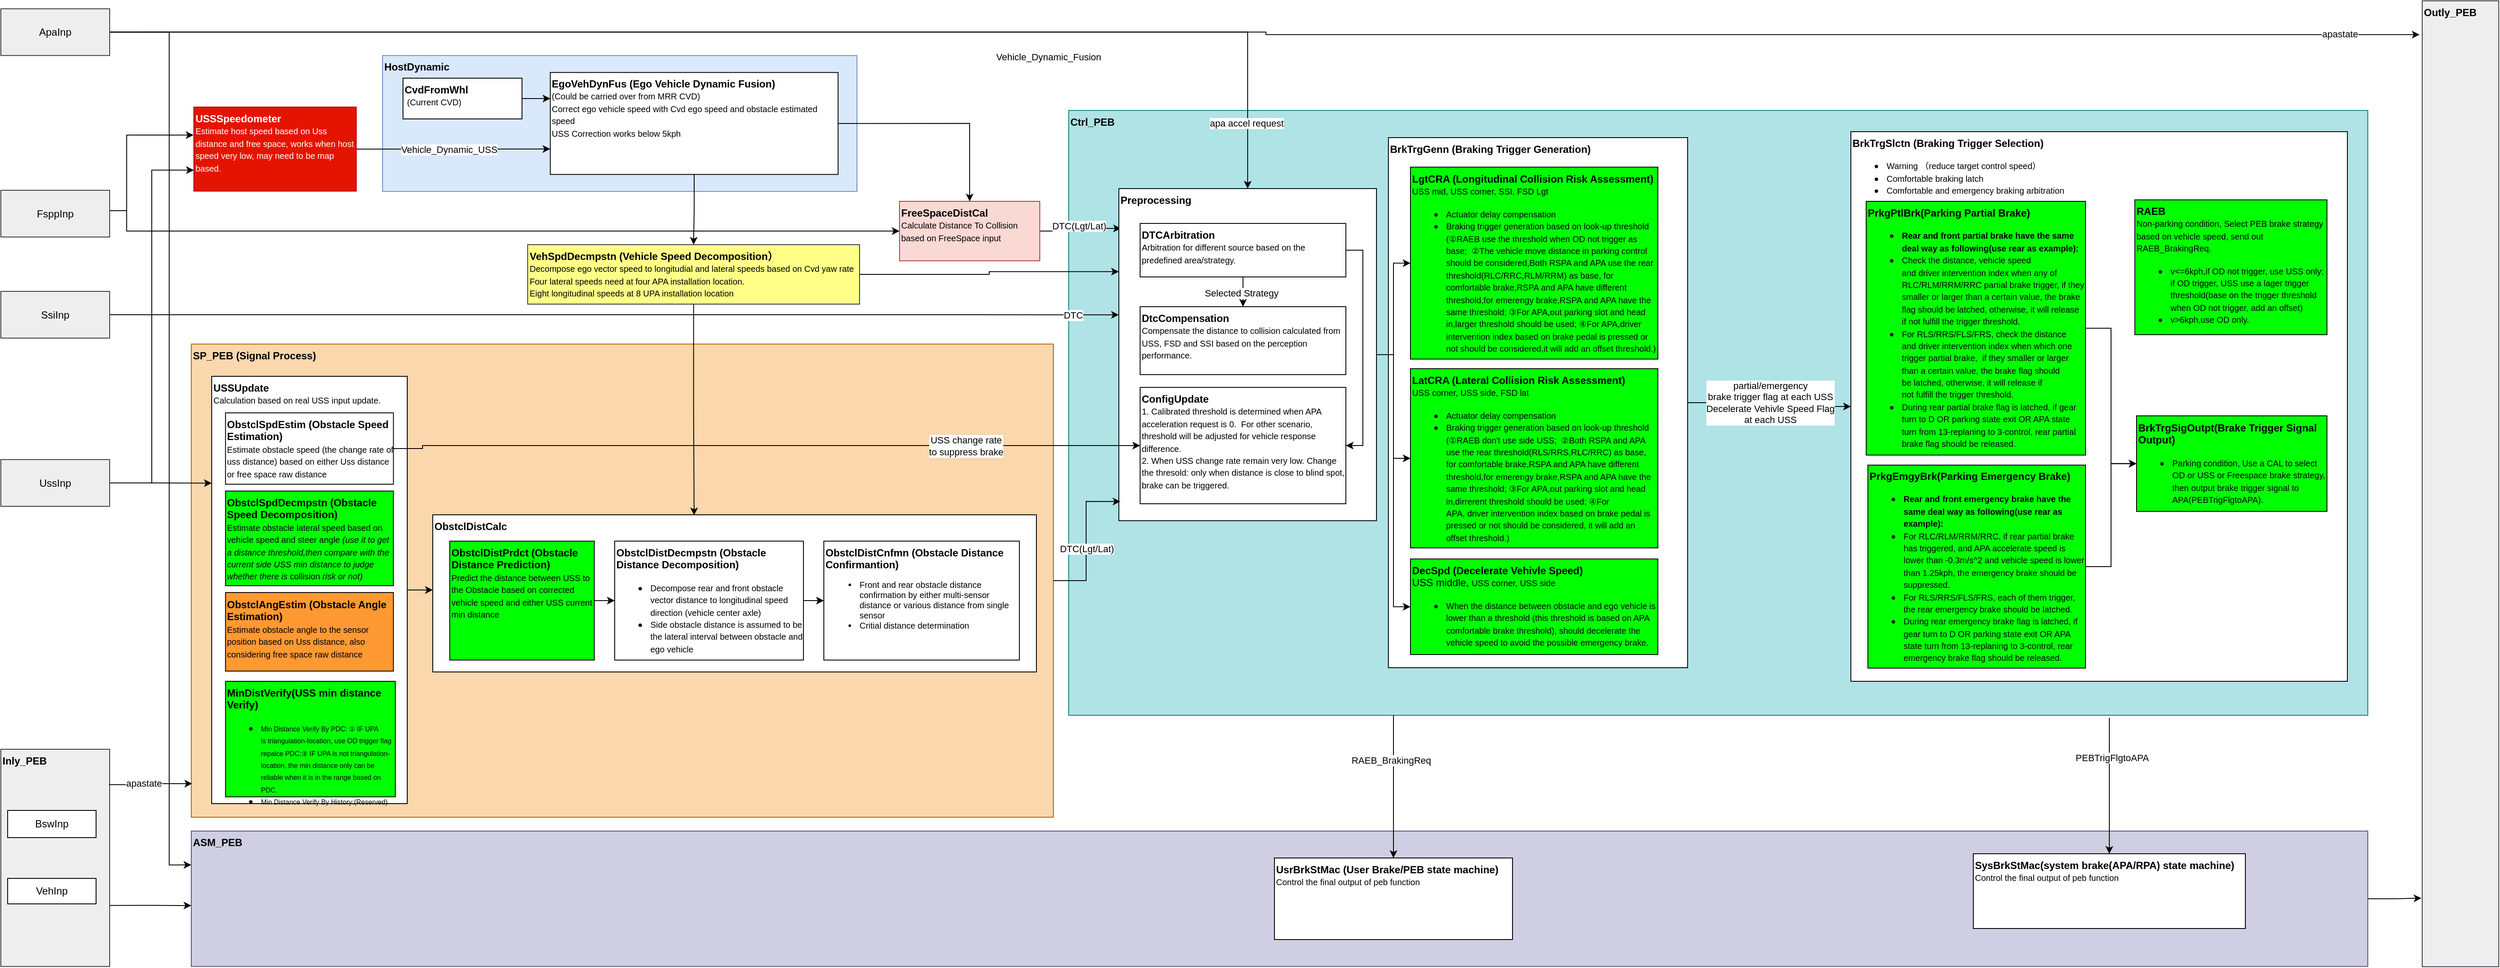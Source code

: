 <mxfile version="23.1.7" type="device" pages="3">
  <diagram id="brTNwpQ7hu6vf1OdUqhb" name="Peb">
    <mxGraphModel dx="5881" dy="3855" grid="1" gridSize="8" guides="1" tooltips="1" connect="1" arrows="1" fold="1" page="1" pageScale="1" pageWidth="2336" pageHeight="1654" math="0" shadow="0">
      <root>
        <mxCell id="0" />
        <mxCell id="1" parent="0" />
        <mxCell id="6gFOrfBWYIW0xBij1Eg8-4" value="Ctrl_PEB" style="rounded=0;whiteSpace=wrap;html=1;align=left;fontStyle=1;verticalAlign=top;fillColor=#b0e3e6;strokeColor=#0e8088;" parent="1" vertex="1">
          <mxGeometry x="-3384" y="-3160" width="1528" height="712" as="geometry" />
        </mxCell>
        <mxCell id="DK03ZDnF-nGF3XkMDg5a-16" style="edgeStyle=orthogonalEdgeStyle;rounded=0;orthogonalLoop=1;jettySize=auto;html=1;exitX=1;exitY=0.5;exitDx=0;exitDy=0;" parent="1" source="DK03ZDnF-nGF3XkMDg5a-1" target="6gFOrfBWYIW0xBij1Eg8-51" edge="1">
          <mxGeometry relative="1" as="geometry" />
        </mxCell>
        <mxCell id="DK03ZDnF-nGF3XkMDg5a-18" value="partial/emergency&lt;br style=&quot;border-color: var(--border-color);&quot;&gt;brake trigger flag at each USS&lt;br style=&quot;border-color: var(--border-color);&quot;&gt;Decelerate Vehivle Speed Flag&lt;br style=&quot;border-color: var(--border-color);&quot;&gt;at each USS" style="edgeLabel;html=1;align=center;verticalAlign=middle;resizable=0;points=[];" parent="DK03ZDnF-nGF3XkMDg5a-16" vertex="1" connectable="0">
          <mxGeometry x="-0.259" y="-1" relative="1" as="geometry">
            <mxPoint x="24" y="-1" as="offset" />
          </mxGeometry>
        </mxCell>
        <mxCell id="DK03ZDnF-nGF3XkMDg5a-1" value="BrkTrgGenn (Braking Trigger Generation)" style="rounded=0;whiteSpace=wrap;html=1;fontSize=12;align=left;verticalAlign=top;fontStyle=1;" parent="1" vertex="1">
          <mxGeometry x="-3008" y="-3128" width="352" height="624" as="geometry" />
        </mxCell>
        <mxCell id="qnbpnjryCApMB7SqFd8M-1" value="HostDynamic" style="rounded=0;whiteSpace=wrap;html=1;align=left;verticalAlign=top;fontStyle=1;fillColor=#dae8fc;strokeColor=#6c8ebf;" parent="1" vertex="1">
          <mxGeometry x="-4191" y="-3224.67" width="558" height="160" as="geometry" />
        </mxCell>
        <mxCell id="6gFOrfBWYIW0xBij1Eg8-31" value="SP_PEB (Signal Process)&lt;br&gt;" style="rounded=0;whiteSpace=wrap;html=1;fontSize=12;align=left;verticalAlign=top;fontStyle=1;fillColor=#fad7ac;strokeColor=#b46504;shadow=0;" parent="1" vertex="1">
          <mxGeometry x="-4416" y="-2885" width="1014" height="557" as="geometry" />
        </mxCell>
        <mxCell id="6gFOrfBWYIW0xBij1Eg8-1" value="ObstclDistCalc" style="rounded=0;whiteSpace=wrap;html=1;align=left;fontStyle=1;verticalAlign=top;" parent="1" vertex="1">
          <mxGeometry x="-4132" y="-2684" width="710" height="185" as="geometry" />
        </mxCell>
        <mxCell id="6gFOrfBWYIW0xBij1Eg8-2" value="EgoVehDynFus (Ego Vehicle Dynamic Fusion)&lt;br&gt;&lt;font style=&quot;font-size: 10px;&quot;&gt;&lt;font style=&quot;font-weight: normal; font-size: 10px;&quot;&gt;(Could be carried over from MRR CVD)&lt;font style=&quot;font-size: 10px;&quot;&gt;&lt;br&gt;&lt;/font&gt;&lt;/font&gt;&lt;span style=&quot;font-weight: normal;&quot;&gt;&lt;font style=&quot;font-size: 10px;&quot;&gt;Correct ego vehicle speed with Cvd ego speed and obstacle estimated speed&lt;br&gt;USS Correction works below 5kph&lt;/font&gt;&lt;/span&gt;&lt;/font&gt;" style="rounded=0;whiteSpace=wrap;html=1;align=left;verticalAlign=top;fontStyle=1;" parent="1" vertex="1">
          <mxGeometry x="-3993.75" y="-3204.67" width="338.5" height="120" as="geometry" />
        </mxCell>
        <mxCell id="qnbpnjryCApMB7SqFd8M-76" style="edgeStyle=orthogonalEdgeStyle;rounded=0;orthogonalLoop=1;jettySize=auto;html=1;exitX=1;exitY=0.5;exitDx=0;exitDy=0;entryX=-0.011;entryY=0.929;entryDx=0;entryDy=0;entryPerimeter=0;" parent="1" source="6gFOrfBWYIW0xBij1Eg8-3" target="6gFOrfBWYIW0xBij1Eg8-59" edge="1">
          <mxGeometry relative="1" as="geometry">
            <mxPoint x="-2456.46" y="-2277.896" as="targetPoint" />
          </mxGeometry>
        </mxCell>
        <mxCell id="6gFOrfBWYIW0xBij1Eg8-3" value="ASM_PEB&lt;br&gt;" style="rounded=0;whiteSpace=wrap;html=1;align=left;fontStyle=1;verticalAlign=top;fillColor=#d0cee2;strokeColor=#56517e;" parent="1" vertex="1">
          <mxGeometry x="-4416" y="-2311.69" width="2560" height="159.38" as="geometry" />
        </mxCell>
        <mxCell id="DK03ZDnF-nGF3XkMDg5a-40" style="edgeStyle=orthogonalEdgeStyle;rounded=0;orthogonalLoop=1;jettySize=auto;html=1;exitX=1.002;exitY=0.719;exitDx=0;exitDy=0;exitPerimeter=0;entryX=0;entryY=0.55;entryDx=0;entryDy=0;entryPerimeter=0;" parent="1" source="6gFOrfBWYIW0xBij1Eg8-5" target="6gFOrfBWYIW0xBij1Eg8-3" edge="1">
          <mxGeometry relative="1" as="geometry">
            <mxPoint x="-4488" y="-2232" as="sourcePoint" />
            <mxPoint x="-4424" y="-2224" as="targetPoint" />
          </mxGeometry>
        </mxCell>
        <mxCell id="6gFOrfBWYIW0xBij1Eg8-5" value="Inly_PEB" style="rounded=0;whiteSpace=wrap;html=1;align=left;verticalAlign=top;fontStyle=1;fillColor=#eeeeee;strokeColor=#36393d;" parent="1" vertex="1">
          <mxGeometry x="-4640" y="-2408" width="128" height="255.69" as="geometry" />
        </mxCell>
        <mxCell id="6gFOrfBWYIW0xBij1Eg8-6" value="VehInp" style="rounded=0;whiteSpace=wrap;html=1;" parent="1" vertex="1">
          <mxGeometry x="-4632" y="-2256" width="104" height="30" as="geometry" />
        </mxCell>
        <mxCell id="qnbpnjryCApMB7SqFd8M-12" style="edgeStyle=orthogonalEdgeStyle;rounded=0;orthogonalLoop=1;jettySize=auto;html=1;exitX=1;exitY=0.5;exitDx=0;exitDy=0;entryX=0;entryY=0.25;entryDx=0;entryDy=0;" parent="1" source="6gFOrfBWYIW0xBij1Eg8-7" target="6gFOrfBWYIW0xBij1Eg8-2" edge="1">
          <mxGeometry relative="1" as="geometry" />
        </mxCell>
        <mxCell id="6gFOrfBWYIW0xBij1Eg8-7" value="&lt;b&gt;CvdFromWhl&amp;nbsp;&lt;/b&gt;&lt;br&gt;&lt;font style=&quot;font-size: 10px;&quot;&gt;&amp;nbsp;(Current CVD)&lt;/font&gt;" style="rounded=0;whiteSpace=wrap;html=1;align=left;verticalAlign=top;" parent="1" vertex="1">
          <mxGeometry x="-4167" y="-3198" width="140" height="48" as="geometry" />
        </mxCell>
        <mxCell id="wZnbwzRDfzG8uHcLlaxX-2" style="edgeStyle=orthogonalEdgeStyle;rounded=0;orthogonalLoop=1;jettySize=auto;html=1;exitX=1;exitY=0.5;exitDx=0;exitDy=0;entryX=0;entryY=0.25;entryDx=0;entryDy=0;" parent="1" source="6gFOrfBWYIW0xBij1Eg8-8" target="qnbpnjryCApMB7SqFd8M-21" edge="1">
          <mxGeometry relative="1" as="geometry" />
        </mxCell>
        <mxCell id="wZnbwzRDfzG8uHcLlaxX-3" style="edgeStyle=orthogonalEdgeStyle;rounded=0;orthogonalLoop=1;jettySize=auto;html=1;entryX=0;entryY=0.75;entryDx=0;entryDy=0;" parent="1" source="6gFOrfBWYIW0xBij1Eg8-8" target="qnbpnjryCApMB7SqFd8M-13" edge="1">
          <mxGeometry relative="1" as="geometry" />
        </mxCell>
        <mxCell id="6gFOrfBWYIW0xBij1Eg8-8" value="UssInp" style="rounded=0;whiteSpace=wrap;html=1;fillColor=#eeeeee;strokeColor=#36393d;" parent="1" vertex="1">
          <mxGeometry x="-4640" y="-2749" width="128" height="55" as="geometry" />
        </mxCell>
        <mxCell id="qnbpnjryCApMB7SqFd8M-38" style="edgeStyle=orthogonalEdgeStyle;rounded=0;orthogonalLoop=1;jettySize=auto;html=1;entryX=-0.002;entryY=0.329;entryDx=0;entryDy=0;entryPerimeter=0;exitX=1;exitY=0.5;exitDx=0;exitDy=0;" parent="1" source="6gFOrfBWYIW0xBij1Eg8-9" target="qnbpnjryCApMB7SqFd8M-13" edge="1">
          <mxGeometry relative="1" as="geometry">
            <Array as="points">
              <mxPoint x="-4492" y="-3042" />
              <mxPoint x="-4492" y="-3131" />
              <mxPoint x="-4413" y="-3131" />
            </Array>
          </mxGeometry>
        </mxCell>
        <mxCell id="qnbpnjryCApMB7SqFd8M-89" style="edgeStyle=orthogonalEdgeStyle;rounded=0;orthogonalLoop=1;jettySize=auto;html=1;exitX=1;exitY=0.5;exitDx=0;exitDy=0;" parent="1" source="6gFOrfBWYIW0xBij1Eg8-9" target="qnbpnjryCApMB7SqFd8M-39" edge="1">
          <mxGeometry relative="1" as="geometry">
            <Array as="points">
              <mxPoint x="-4492" y="-3042" />
              <mxPoint x="-4492" y="-3018" />
            </Array>
          </mxGeometry>
        </mxCell>
        <mxCell id="6gFOrfBWYIW0xBij1Eg8-9" value="FsppInp" style="rounded=0;whiteSpace=wrap;html=1;fillColor=#eeeeee;strokeColor=#36393d;" parent="1" vertex="1">
          <mxGeometry x="-4640" y="-3066" width="128" height="55" as="geometry" />
        </mxCell>
        <mxCell id="qnbpnjryCApMB7SqFd8M-3" style="edgeStyle=orthogonalEdgeStyle;rounded=0;orthogonalLoop=1;jettySize=auto;html=1;entryX=0.001;entryY=0.929;entryDx=0;entryDy=0;entryPerimeter=0;exitX=0.994;exitY=0.163;exitDx=0;exitDy=0;exitPerimeter=0;" parent="1" source="6gFOrfBWYIW0xBij1Eg8-5" target="6gFOrfBWYIW0xBij1Eg8-31" edge="1">
          <mxGeometry relative="1" as="geometry">
            <mxPoint x="-4504" y="-2355" as="sourcePoint" />
            <Array as="points" />
            <mxPoint x="-4416" y="-2341" as="targetPoint" />
          </mxGeometry>
        </mxCell>
        <mxCell id="6gFOrfBWYIW0xBij1Eg8-10" value="BswInp" style="rounded=0;whiteSpace=wrap;html=1;" parent="1" vertex="1">
          <mxGeometry x="-4632" y="-2336" width="104" height="32" as="geometry" />
        </mxCell>
        <mxCell id="qnbpnjryCApMB7SqFd8M-44" style="edgeStyle=orthogonalEdgeStyle;rounded=0;orthogonalLoop=1;jettySize=auto;html=1;entryX=0.5;entryY=0;entryDx=0;entryDy=0;" parent="1" source="6gFOrfBWYIW0xBij1Eg8-14" target="qnbpnjryCApMB7SqFd8M-52" edge="1">
          <mxGeometry relative="1" as="geometry">
            <mxPoint x="-3277" y="-2344" as="targetPoint" />
          </mxGeometry>
        </mxCell>
        <mxCell id="qnbpnjryCApMB7SqFd8M-87" value="apa accel request" style="edgeLabel;html=1;align=center;verticalAlign=middle;resizable=0;points=[];" parent="qnbpnjryCApMB7SqFd8M-44" vertex="1" connectable="0">
          <mxGeometry x="0.898" y="-2" relative="1" as="geometry">
            <mxPoint as="offset" />
          </mxGeometry>
        </mxCell>
        <mxCell id="qnbpnjryCApMB7SqFd8M-77" style="edgeStyle=orthogonalEdgeStyle;rounded=0;orthogonalLoop=1;jettySize=auto;html=1;entryX=-0.035;entryY=0.035;entryDx=0;entryDy=0;entryPerimeter=0;" parent="1" source="6gFOrfBWYIW0xBij1Eg8-14" target="6gFOrfBWYIW0xBij1Eg8-59" edge="1">
          <mxGeometry relative="1" as="geometry">
            <mxPoint x="-1784" y="-3252" as="targetPoint" />
            <Array as="points" />
          </mxGeometry>
        </mxCell>
        <mxCell id="qnbpnjryCApMB7SqFd8M-86" value="apastate" style="edgeLabel;html=1;align=center;verticalAlign=middle;resizable=0;points=[];" parent="qnbpnjryCApMB7SqFd8M-77" vertex="1" connectable="0">
          <mxGeometry x="0.89" y="-5" relative="1" as="geometry">
            <mxPoint x="55" y="-6" as="offset" />
          </mxGeometry>
        </mxCell>
        <mxCell id="qnbpnjryCApMB7SqFd8M-85" style="edgeStyle=orthogonalEdgeStyle;rounded=0;orthogonalLoop=1;jettySize=auto;html=1;exitX=1;exitY=0.5;exitDx=0;exitDy=0;entryX=0;entryY=0.25;entryDx=0;entryDy=0;" parent="1" source="6gFOrfBWYIW0xBij1Eg8-14" target="6gFOrfBWYIW0xBij1Eg8-3" edge="1">
          <mxGeometry relative="1" as="geometry">
            <Array as="points">
              <mxPoint x="-4442" y="-3252" />
              <mxPoint x="-4442" y="-2272" />
            </Array>
          </mxGeometry>
        </mxCell>
        <mxCell id="qnbpnjryCApMB7SqFd8M-88" value="apastate" style="edgeLabel;html=1;align=center;verticalAlign=middle;resizable=0;points=[];" parent="qnbpnjryCApMB7SqFd8M-85" vertex="1" connectable="0">
          <mxGeometry x="0.923" y="2" relative="1" as="geometry">
            <mxPoint x="-32" y="-81" as="offset" />
          </mxGeometry>
        </mxCell>
        <mxCell id="6gFOrfBWYIW0xBij1Eg8-14" value="ApaInp" style="rounded=0;whiteSpace=wrap;html=1;fillColor=#eeeeee;strokeColor=#36393d;" parent="1" vertex="1">
          <mxGeometry x="-4640" y="-3279.67" width="128" height="55" as="geometry" />
        </mxCell>
        <mxCell id="qnbpnjryCApMB7SqFd8M-69" style="edgeStyle=orthogonalEdgeStyle;rounded=0;orthogonalLoop=1;jettySize=auto;html=1;entryX=0;entryY=0.38;entryDx=0;entryDy=0;entryPerimeter=0;" parent="1" source="6gFOrfBWYIW0xBij1Eg8-15" target="qnbpnjryCApMB7SqFd8M-52" edge="1">
          <mxGeometry relative="1" as="geometry" />
        </mxCell>
        <mxCell id="qnbpnjryCApMB7SqFd8M-78" value="DTC" style="edgeLabel;html=1;align=center;verticalAlign=middle;resizable=0;points=[];" parent="qnbpnjryCApMB7SqFd8M-69" vertex="1" connectable="0">
          <mxGeometry x="0.909" relative="1" as="geometry">
            <mxPoint as="offset" />
          </mxGeometry>
        </mxCell>
        <mxCell id="6gFOrfBWYIW0xBij1Eg8-15" value="SsiInp" style="rounded=0;whiteSpace=wrap;html=1;fillColor=#eeeeee;strokeColor=#36393d;" parent="1" vertex="1">
          <mxGeometry x="-4640" y="-2947" width="128" height="55" as="geometry" />
        </mxCell>
        <mxCell id="6gFOrfBWYIW0xBij1Eg8-27" style="edgeStyle=orthogonalEdgeStyle;rounded=0;orthogonalLoop=1;jettySize=auto;html=1;exitX=1;exitY=0.5;exitDx=0;exitDy=0;entryX=0;entryY=0.5;entryDx=0;entryDy=0;fontSize=11;" parent="1" source="6gFOrfBWYIW0xBij1Eg8-18" target="6gFOrfBWYIW0xBij1Eg8-26" edge="1">
          <mxGeometry relative="1" as="geometry">
            <Array as="points">
              <mxPoint x="-3692" y="-2583" />
            </Array>
          </mxGeometry>
        </mxCell>
        <mxCell id="6gFOrfBWYIW0xBij1Eg8-18" value="ObstclDistDecmpstn (Obstacle Distance Decomposition)&lt;br style=&quot;font-size: 11px;&quot;&gt;&lt;ul&gt;&lt;li&gt;&lt;font size=&quot;1&quot;&gt;&lt;span style=&quot;font-weight: normal;&quot;&gt;Decompose rear and front obstacle vector distance to longitudinal speed direction (vehicle center axle)&lt;/span&gt;&lt;/font&gt;&lt;/li&gt;&lt;li&gt;&lt;font size=&quot;1&quot;&gt;&lt;span style=&quot;font-weight: normal;&quot;&gt;Side obstacle distance is assumed to be the lateral interval between obstacle and ego vehicle&lt;/span&gt;&lt;/font&gt;&lt;/li&gt;&lt;/ul&gt;" style="rounded=0;whiteSpace=wrap;html=1;align=left;verticalAlign=top;fontStyle=1;" parent="1" vertex="1">
          <mxGeometry x="-3918" y="-2653" width="222" height="140" as="geometry" />
        </mxCell>
        <mxCell id="6gFOrfBWYIW0xBij1Eg8-26" value="ObstclDistCnfmn (Obstacle Distance Confirmantion)&lt;br&gt;&lt;ul style=&quot;font-size: 10px;&quot;&gt;&lt;li&gt;&lt;span style=&quot;font-weight: 400;&quot;&gt;Front and rear obstacle distance confirmation by either multi-sensor distance or various distance from single sensor&lt;/span&gt;&lt;/li&gt;&lt;li&gt;&lt;span style=&quot;font-weight: 400;&quot;&gt;Critial distance determination&lt;/span&gt;&lt;/li&gt;&lt;/ul&gt;" style="rounded=0;whiteSpace=wrap;html=1;align=left;verticalAlign=top;fontStyle=1;" parent="1" vertex="1">
          <mxGeometry x="-3672" y="-2653" width="230" height="140" as="geometry" />
        </mxCell>
        <mxCell id="6gFOrfBWYIW0xBij1Eg8-32" value="LgtCRA (Longitudinal Collision Risk Assessment)&lt;br&gt;&lt;span style=&quot;background-color: initial; font-weight: normal;&quot;&gt;&lt;font style=&quot;font-size: 10px;&quot;&gt;USS mid, USS corner, SSI, FSD Lgt&lt;/font&gt;&lt;/span&gt;&lt;br&gt;&lt;ul&gt;&lt;li style=&quot;border-color: var(--border-color);&quot;&gt;&lt;span style=&quot;font-weight: normal; font-size: x-small; background-color: initial;&quot;&gt;Actuator delay compensation&lt;/span&gt;&lt;/li&gt;&lt;li style=&quot;border-color: var(--border-color);&quot;&gt;&lt;span style=&quot;font-weight: normal; font-size: x-small; background-color: initial;&quot;&gt;Braking trigger generation based on look-up threshold (①RAEB use the threshold when&lt;/span&gt;&lt;font style=&quot;font-size: 10px;&quot;&gt;&lt;span style=&quot;background-color: initial;&quot;&gt;&amp;nbsp;&lt;/span&gt;&lt;span style=&quot;font-weight: normal;&quot;&gt;OD not trigger as base;&amp;nbsp;&amp;nbsp;&lt;/span&gt;&lt;/font&gt;&lt;font style=&quot;background-color: initial; font-size: 10px;&quot;&gt;&lt;span style=&quot;font-weight: normal;&quot;&gt;②The vehicle move distance in parking control should be considered,Both RSPA and APA use the rear threshold(RLC/RRC,RLM/RRM) as base, for comfortable brake,RSPA and APA have different threshold,for emerengy brake,RSPA and APA have the same threshold; ③For APA,&lt;/span&gt;&lt;/font&gt;&lt;font style=&quot;background-color: initial; border-color: var(--border-color); font-size: 10px; font-weight: normal;&quot;&gt;out parking slot and head in,larger threshold should be used; ④For APA,&lt;/font&gt;&lt;font style=&quot;background-color: initial; font-size: 10px; font-weight: normal;&quot;&gt;driver &lt;/font&gt;&lt;span style=&quot;background-color: initial; font-size: 10px; font-weight: 400;&quot;&gt;intervention&lt;/span&gt;&lt;span style=&quot;background-color: initial; font-size: 10px; font-weight: normal;&quot;&gt;&amp;nbsp;index based on brake pedal is pressed or not should be considered,it will add an offset threshold.)&lt;/span&gt;&lt;/li&gt;&lt;/ul&gt;" style="rounded=0;whiteSpace=wrap;html=1;fontSize=12;align=left;verticalAlign=top;fontStyle=1;fillColor=#00FF00;" parent="1" vertex="1">
          <mxGeometry x="-2982" y="-3093.25" width="291" height="226" as="geometry" />
        </mxCell>
        <mxCell id="6gFOrfBWYIW0xBij1Eg8-37" value="LatCRA (Lateral Collision Risk Assessment)&lt;br&gt;&lt;span style=&quot;background-color: initial; font-weight: normal;&quot;&gt;&lt;font style=&quot;font-size: 10px;&quot;&gt;USS corner, USS side, FSD lat&lt;/font&gt;&lt;/span&gt;&lt;br&gt;&lt;ul&gt;&lt;li style=&quot;border-color: var(--border-color);&quot;&gt;&lt;span style=&quot;font-weight: normal; font-size: x-small; background-color: initial;&quot;&gt;Actuator delay compensation&lt;/span&gt;&lt;/li&gt;&lt;li style=&quot;border-color: var(--border-color);&quot;&gt;&lt;span style=&quot;font-weight: normal; font-size: x-small; background-color: initial;&quot;&gt;Braking trigger generation based on look-up threshold (&lt;/span&gt;&lt;font style=&quot;font-size: 10px; font-weight: normal;&quot;&gt;①RAEB don&#39;t use side USS&lt;font style=&quot;background-color: initial; border-color: var(--border-color);&quot;&gt;&lt;span style=&quot;border-color: var(--border-color);&quot;&gt;;&amp;nbsp;&amp;nbsp;&lt;/span&gt;&lt;/font&gt;&lt;/font&gt;&lt;font style=&quot;background-color: initial; font-size: 10px; border-color: var(--border-color);&quot;&gt;&lt;span style=&quot;border-color: var(--border-color); font-weight: normal;&quot;&gt;②Both RSPA and APA use the rear threshold(RLS/RRS,RLC/RRC) as base, for comfortable brake,RSPA and APA have different threshold,for emerengy brake,RSPA and APA have the same threshold; ③For APA,&lt;/span&gt;&lt;/font&gt;&lt;font style=&quot;background-color: initial; font-size: 10px; font-weight: normal; border-color: var(--border-color);&quot;&gt;out parking slot and head in,dirrerent threshold should be used; ④For APA,&amp;nbsp;&lt;/font&gt;&lt;font style=&quot;background-color: initial; font-size: 10px; font-weight: normal; border-color: var(--border-color);&quot;&gt;driver&amp;nbsp;&lt;/font&gt;&lt;span style=&quot;background-color: initial; font-size: 10px; font-weight: normal; border-color: var(--border-color);&quot;&gt;intervention&lt;/span&gt;&lt;span style=&quot;background-color: initial; font-size: 10px; font-weight: normal; border-color: var(--border-color);&quot;&gt;&amp;nbsp;index based on brake pedal is pressed or not should be considered, it will add an offset threshold.)&lt;/span&gt;&lt;/li&gt;&lt;/ul&gt;" style="rounded=0;whiteSpace=wrap;html=1;fontSize=12;align=left;verticalAlign=top;fontStyle=1;fillColor=#00FF00;" parent="1" vertex="1">
          <mxGeometry x="-2982" y="-2856" width="291" height="211" as="geometry" />
        </mxCell>
        <mxCell id="6gFOrfBWYIW0xBij1Eg8-51" value="BrkTrgSlctn (Braking Trigger Selection)&lt;br style=&quot;font-size: 11px;&quot;&gt;&lt;ul&gt;&lt;li&gt;&lt;font size=&quot;1&quot;&gt;&lt;span style=&quot;font-weight: 400;&quot;&gt;Warning （reduce target control speed）&lt;/span&gt;&lt;/font&gt;&lt;/li&gt;&lt;li&gt;&lt;font size=&quot;1&quot;&gt;&lt;span style=&quot;font-weight: 400;&quot;&gt;Comfortable braking latch&lt;/span&gt;&lt;/font&gt;&lt;/li&gt;&lt;li&gt;&lt;font size=&quot;1&quot;&gt;&lt;span style=&quot;font-weight: 400;&quot;&gt;Comfortable and emergency braking arbitration&lt;/span&gt;&lt;/font&gt;&lt;/li&gt;&lt;/ul&gt;" style="rounded=0;whiteSpace=wrap;html=1;fontSize=12;align=left;verticalAlign=top;fontStyle=1;" parent="1" vertex="1">
          <mxGeometry x="-2464" y="-3135" width="584" height="647" as="geometry" />
        </mxCell>
        <mxCell id="6gFOrfBWYIW0xBij1Eg8-59" value="Outly_PEB" style="rounded=0;whiteSpace=wrap;html=1;align=left;verticalAlign=top;fontStyle=1;fillColor=#eeeeee;strokeColor=#36393d;" parent="1" vertex="1">
          <mxGeometry x="-1792" y="-3289" width="90" height="1137" as="geometry" />
        </mxCell>
        <mxCell id="qnbpnjryCApMB7SqFd8M-90" style="edgeStyle=orthogonalEdgeStyle;rounded=0;orthogonalLoop=1;jettySize=auto;html=1;exitX=0.5;exitY=1;exitDx=0;exitDy=0;entryX=0.433;entryY=0.003;entryDx=0;entryDy=0;entryPerimeter=0;" parent="1" source="6gFOrfBWYIW0xBij1Eg8-19" target="6gFOrfBWYIW0xBij1Eg8-1" edge="1">
          <mxGeometry relative="1" as="geometry" />
        </mxCell>
        <mxCell id="qnbpnjryCApMB7SqFd8M-92" style="edgeStyle=orthogonalEdgeStyle;rounded=0;orthogonalLoop=1;jettySize=auto;html=1;entryX=0;entryY=0.25;entryDx=0;entryDy=0;" parent="1" source="6gFOrfBWYIW0xBij1Eg8-19" target="qnbpnjryCApMB7SqFd8M-52" edge="1">
          <mxGeometry relative="1" as="geometry" />
        </mxCell>
        <mxCell id="6gFOrfBWYIW0xBij1Eg8-19" value="VehSpdDecmpstn (Vehicle Speed Decomposition）&lt;br&gt;&lt;span style=&quot;font-weight: normal; font-size: 10px;&quot;&gt;&lt;font style=&quot;font-size: 10px;&quot;&gt;Decompose ego vector speed to longitudial and lateral speeds based on Cvd yaw rate&lt;br&gt;Four lateral speeds need at four APA installation location.&lt;br&gt;Eight longitudinal speeds at 8 UPA installation location&lt;br&gt;&lt;/font&gt;&lt;/span&gt;" style="rounded=0;whiteSpace=wrap;html=1;align=left;verticalAlign=top;fontStyle=1;fillColor=#ffff88;strokeColor=#36393d;" parent="1" vertex="1">
          <mxGeometry x="-4020.38" y="-3002" width="390.38" height="70" as="geometry" />
        </mxCell>
        <mxCell id="qnbpnjryCApMB7SqFd8M-30" style="edgeStyle=orthogonalEdgeStyle;rounded=0;orthogonalLoop=1;jettySize=auto;html=1;exitX=1;exitY=0.5;exitDx=0;exitDy=0;entryX=0;entryY=0.75;entryDx=0;entryDy=0;" parent="1" source="qnbpnjryCApMB7SqFd8M-13" target="6gFOrfBWYIW0xBij1Eg8-2" edge="1">
          <mxGeometry relative="1" as="geometry" />
        </mxCell>
        <mxCell id="qnbpnjryCApMB7SqFd8M-31" value="Vehicle_Dynamic_USS" style="edgeLabel;html=1;align=center;verticalAlign=middle;resizable=0;points=[];" parent="qnbpnjryCApMB7SqFd8M-30" vertex="1" connectable="0">
          <mxGeometry x="0.017" relative="1" as="geometry">
            <mxPoint x="-7" as="offset" />
          </mxGeometry>
        </mxCell>
        <mxCell id="qnbpnjryCApMB7SqFd8M-13" value="USSSpeedometer&lt;br style=&quot;border-color: var(--border-color); font-size: 11px;&quot;&gt;&lt;font style=&quot;border-color: var(--border-color); font-weight: normal;&quot; size=&quot;1&quot;&gt;Estimate host speed based on Uss distance and free space, works when host speed very low, may need to be map based.&lt;/font&gt;" style="rounded=0;whiteSpace=wrap;html=1;align=left;verticalAlign=top;fontStyle=1;fillColor=#e51400;strokeColor=#B20000;fontColor=#ffffff;" parent="1" vertex="1">
          <mxGeometry x="-4413" y="-3164" width="191" height="99" as="geometry" />
        </mxCell>
        <mxCell id="6gFOrfBWYIW0xBij1Eg8-22" style="edgeStyle=orthogonalEdgeStyle;rounded=0;orthogonalLoop=1;jettySize=auto;html=1;entryX=0;entryY=0.5;entryDx=0;entryDy=0;" parent="1" source="qnbpnjryCApMB7SqFd8M-27" target="6gFOrfBWYIW0xBij1Eg8-18" edge="1">
          <mxGeometry relative="1" as="geometry">
            <mxPoint x="-3897" y="-2592" as="sourcePoint" />
          </mxGeometry>
        </mxCell>
        <mxCell id="DK03ZDnF-nGF3XkMDg5a-52" style="edgeStyle=orthogonalEdgeStyle;rounded=0;orthogonalLoop=1;jettySize=auto;html=1;exitX=1;exitY=0.5;exitDx=0;exitDy=0;" parent="1" source="qnbpnjryCApMB7SqFd8M-21" edge="1">
          <mxGeometry relative="1" as="geometry">
            <mxPoint x="-4132" y="-2596" as="targetPoint" />
          </mxGeometry>
        </mxCell>
        <mxCell id="qnbpnjryCApMB7SqFd8M-21" value="USSUpdate&lt;br style=&quot;border-color: var(--border-color); font-size: 11px;&quot;&gt;&lt;font style=&quot;border-color: var(--border-color); font-weight: normal;&quot; size=&quot;1&quot;&gt;Calculation based on real USS input update.&lt;/font&gt;" style="rounded=0;whiteSpace=wrap;html=1;align=left;fontStyle=1;verticalAlign=top;" parent="1" vertex="1">
          <mxGeometry x="-4392" y="-2847" width="230" height="503" as="geometry" />
        </mxCell>
        <mxCell id="6gFOrfBWYIW0xBij1Eg8-20" value="ObstclSpdEstim (Obstacle Speed Estimation)&lt;br style=&quot;border-color: var(--border-color); font-size: 11px;&quot;&gt;&lt;font style=&quot;border-color: var(--border-color); font-weight: normal;&quot; size=&quot;1&quot;&gt;Estimate obstacle speed (the change rate of uss distance) based on either Uss distance or free space raw distance&lt;/font&gt;" style="rounded=0;whiteSpace=wrap;html=1;align=left;verticalAlign=top;fontStyle=1;" parent="1" vertex="1">
          <mxGeometry x="-4375.75" y="-2804" width="197.5" height="84" as="geometry" />
        </mxCell>
        <mxCell id="qnbpnjryCApMB7SqFd8M-24" value="ObstclAngEstim (Obstacle Angle Estimation)&lt;br style=&quot;border-color: var(--border-color); font-size: 11px;&quot;&gt;&lt;font style=&quot;border-color: var(--border-color); font-weight: normal;&quot; size=&quot;1&quot;&gt;Estimate obstacle angle to the sensor position based on Uss distance, also considering free space raw distance&lt;/font&gt;" style="rounded=0;whiteSpace=wrap;html=1;align=left;verticalAlign=top;fontStyle=1;fillColor=#FF9933;" parent="1" vertex="1">
          <mxGeometry x="-4375.75" y="-2592.5" width="197.5" height="92.5" as="geometry" />
        </mxCell>
        <mxCell id="qnbpnjryCApMB7SqFd8M-27" value="ObstclDistPrdct (Obstacle Distance Prediction)&lt;br style=&quot;border-color: var(--border-color); font-size: 11px;&quot;&gt;&lt;font style=&quot;border-color: var(--border-color); font-weight: normal;&quot; size=&quot;1&quot;&gt;Predict the distance between USS to the Obstacle based on corrected vehicle speed&amp;nbsp;and either USS current min distance&lt;/font&gt;" style="rounded=0;whiteSpace=wrap;html=1;align=left;verticalAlign=top;fontStyle=1;fillColor=#00FF00;" parent="1" vertex="1">
          <mxGeometry x="-4112" y="-2653" width="170" height="140" as="geometry" />
        </mxCell>
        <mxCell id="qnbpnjryCApMB7SqFd8M-55" style="edgeStyle=orthogonalEdgeStyle;rounded=0;orthogonalLoop=1;jettySize=auto;html=1;exitX=1;exitY=0.5;exitDx=0;exitDy=0;entryX=0.008;entryY=0.12;entryDx=0;entryDy=0;entryPerimeter=0;" parent="1" source="qnbpnjryCApMB7SqFd8M-39" target="qnbpnjryCApMB7SqFd8M-52" edge="1">
          <mxGeometry relative="1" as="geometry">
            <mxPoint x="-3328" y="-3020" as="targetPoint" />
          </mxGeometry>
        </mxCell>
        <mxCell id="qnbpnjryCApMB7SqFd8M-58" value="DTC(Lgt/Lat)" style="edgeLabel;html=1;align=center;verticalAlign=middle;resizable=0;points=[];" parent="qnbpnjryCApMB7SqFd8M-55" vertex="1" connectable="0">
          <mxGeometry x="-0.035" y="-2" relative="1" as="geometry">
            <mxPoint x="108" y="-2" as="offset" />
          </mxGeometry>
        </mxCell>
        <mxCell id="qnbpnjryCApMB7SqFd8M-79" value="DTC(Lgt/Lat)" style="edgeLabel;html=1;align=center;verticalAlign=middle;resizable=0;points=[];" parent="qnbpnjryCApMB7SqFd8M-55" vertex="1" connectable="0">
          <mxGeometry x="0.15" y="-1" relative="1" as="geometry">
            <mxPoint x="-8" y="-4" as="offset" />
          </mxGeometry>
        </mxCell>
        <mxCell id="qnbpnjryCApMB7SqFd8M-39" value="FreeSpaceDistCal&lt;br style=&quot;border-color: var(--border-color); font-size: 11px;&quot;&gt;&lt;font style=&quot;border-color: var(--border-color); font-weight: normal;&quot; size=&quot;1&quot;&gt;Calculate Distance To Collision based on FreeSpace input&lt;/font&gt;" style="rounded=0;whiteSpace=wrap;html=1;align=left;verticalAlign=top;fontStyle=1;fillColor=#fad9d5;strokeColor=#ae4132;" parent="1" vertex="1">
          <mxGeometry x="-3583" y="-3053" width="165" height="70" as="geometry" />
        </mxCell>
        <mxCell id="ImhHq9Dhjgw5vNVkbMt_-1" style="edgeStyle=orthogonalEdgeStyle;rounded=0;orthogonalLoop=1;jettySize=auto;html=1;exitX=1;exitY=0.5;exitDx=0;exitDy=0;" parent="1" source="qnbpnjryCApMB7SqFd8M-52" target="6gFOrfBWYIW0xBij1Eg8-37" edge="1">
          <mxGeometry relative="1" as="geometry" />
        </mxCell>
        <mxCell id="ImhHq9Dhjgw5vNVkbMt_-2" style="edgeStyle=orthogonalEdgeStyle;rounded=0;orthogonalLoop=1;jettySize=auto;html=1;exitX=1;exitY=0.5;exitDx=0;exitDy=0;" parent="1" source="qnbpnjryCApMB7SqFd8M-52" target="6gFOrfBWYIW0xBij1Eg8-32" edge="1">
          <mxGeometry relative="1" as="geometry" />
        </mxCell>
        <mxCell id="ImhHq9Dhjgw5vNVkbMt_-7" style="edgeStyle=orthogonalEdgeStyle;rounded=0;orthogonalLoop=1;jettySize=auto;html=1;exitX=1;exitY=0.5;exitDx=0;exitDy=0;entryX=0;entryY=0.5;entryDx=0;entryDy=0;" parent="1" source="qnbpnjryCApMB7SqFd8M-52" target="ImhHq9Dhjgw5vNVkbMt_-3" edge="1">
          <mxGeometry relative="1" as="geometry" />
        </mxCell>
        <mxCell id="qnbpnjryCApMB7SqFd8M-52" value="Preprocessing" style="rounded=0;whiteSpace=wrap;html=1;fontSize=12;align=left;verticalAlign=top;fontStyle=1;" parent="1" vertex="1">
          <mxGeometry x="-3325" y="-3068" width="303" height="391" as="geometry" />
        </mxCell>
        <mxCell id="qnbpnjryCApMB7SqFd8M-49" value="DtcCompensation&lt;br&gt;&lt;font style=&quot;&quot;&gt;&lt;span style=&quot;font-size: 10px; font-weight: normal;&quot;&gt;Compensate the &lt;/span&gt;&lt;span style=&quot;font-size: 10px; font-weight: 400;&quot;&gt;distance&lt;/span&gt;&lt;span style=&quot;font-size: 10px; font-weight: normal;&quot;&gt;&amp;nbsp;to collision calculated from USS, FSD and SSI based on the perception performance.&lt;/span&gt;&lt;/font&gt;" style="rounded=0;whiteSpace=wrap;html=1;fontSize=12;align=left;verticalAlign=top;fontStyle=1;" parent="1" vertex="1">
          <mxGeometry x="-3300" y="-2929" width="242" height="80" as="geometry" />
        </mxCell>
        <mxCell id="qnbpnjryCApMB7SqFd8M-51" style="edgeStyle=orthogonalEdgeStyle;rounded=0;orthogonalLoop=1;jettySize=auto;html=1;entryX=0.5;entryY=0;entryDx=0;entryDy=0;" parent="1" source="qnbpnjryCApMB7SqFd8M-50" target="qnbpnjryCApMB7SqFd8M-49" edge="1">
          <mxGeometry relative="1" as="geometry" />
        </mxCell>
        <mxCell id="qnbpnjryCApMB7SqFd8M-53" value="Selected Strategy" style="edgeLabel;html=1;align=center;verticalAlign=middle;resizable=0;points=[];" parent="qnbpnjryCApMB7SqFd8M-51" vertex="1" connectable="0">
          <mxGeometry x="-0.051" y="2" relative="1" as="geometry">
            <mxPoint as="offset" />
          </mxGeometry>
        </mxCell>
        <mxCell id="qnbpnjryCApMB7SqFd8M-83" style="edgeStyle=orthogonalEdgeStyle;rounded=0;orthogonalLoop=1;jettySize=auto;html=1;exitX=1;exitY=0.5;exitDx=0;exitDy=0;entryX=1;entryY=0.5;entryDx=0;entryDy=0;" parent="1" source="qnbpnjryCApMB7SqFd8M-50" target="qnbpnjryCApMB7SqFd8M-57" edge="1">
          <mxGeometry relative="1" as="geometry" />
        </mxCell>
        <mxCell id="qnbpnjryCApMB7SqFd8M-50" value="DTCArbitration&lt;br&gt;&lt;span style=&quot;font-weight: normal;&quot;&gt;&lt;font style=&quot;font-size: 10px;&quot;&gt;Arbitration for different source based on the predefined area/strategy.&lt;/font&gt;&lt;/span&gt;" style="rounded=0;whiteSpace=wrap;html=1;fontSize=12;align=left;verticalAlign=top;fontStyle=1;" parent="1" vertex="1">
          <mxGeometry x="-3300" y="-3027" width="242" height="63" as="geometry" />
        </mxCell>
        <mxCell id="qnbpnjryCApMB7SqFd8M-40" style="edgeStyle=orthogonalEdgeStyle;rounded=0;orthogonalLoop=1;jettySize=auto;html=1;entryX=0.5;entryY=0;entryDx=0;entryDy=0;exitX=0.5;exitY=1;exitDx=0;exitDy=0;" parent="1" source="6gFOrfBWYIW0xBij1Eg8-2" target="6gFOrfBWYIW0xBij1Eg8-19" edge="1">
          <mxGeometry relative="1" as="geometry" />
        </mxCell>
        <mxCell id="qnbpnjryCApMB7SqFd8M-41" value="Vehicle_Dynamic_Fusion" style="edgeLabel;html=1;align=center;verticalAlign=middle;resizable=0;points=[];" parent="qnbpnjryCApMB7SqFd8M-40" vertex="1" connectable="0">
          <mxGeometry x="0.51" y="1" relative="1" as="geometry">
            <mxPoint x="416" y="-201" as="offset" />
          </mxGeometry>
        </mxCell>
        <mxCell id="qnbpnjryCApMB7SqFd8M-43" style="edgeStyle=orthogonalEdgeStyle;rounded=0;orthogonalLoop=1;jettySize=auto;html=1;entryX=0.5;entryY=0;entryDx=0;entryDy=0;exitX=1;exitY=0.5;exitDx=0;exitDy=0;" parent="1" source="6gFOrfBWYIW0xBij1Eg8-2" target="qnbpnjryCApMB7SqFd8M-39" edge="1">
          <mxGeometry relative="1" as="geometry" />
        </mxCell>
        <mxCell id="qnbpnjryCApMB7SqFd8M-57" value="ConfigUpdate&lt;br style=&quot;border-color: var(--border-color); font-size: 11px;&quot;&gt;&lt;font size=&quot;1&quot;&gt;&lt;span style=&quot;font-weight: 400;&quot;&gt;1. Calibrated threshold is determined when APA acceleration request is 0.&amp;nbsp; For other scenario, threshold will be adjusted for vehicle response difference.&lt;br&gt;2. When USS change rate remain very low. Change the thresold: only when distance is close to blind spot, brake can be triggered.&lt;br&gt;&lt;/span&gt;&lt;/font&gt;" style="rounded=0;whiteSpace=wrap;html=1;fontSize=12;align=left;verticalAlign=top;fontStyle=1;" parent="1" vertex="1">
          <mxGeometry x="-3300" y="-2834" width="242" height="137" as="geometry" />
        </mxCell>
        <mxCell id="qnbpnjryCApMB7SqFd8M-93" style="edgeStyle=orthogonalEdgeStyle;rounded=0;orthogonalLoop=1;jettySize=auto;html=1;exitX=1;exitY=0.5;exitDx=0;exitDy=0;entryX=0;entryY=0.5;entryDx=0;entryDy=0;" parent="1" source="6gFOrfBWYIW0xBij1Eg8-20" target="qnbpnjryCApMB7SqFd8M-57" edge="1">
          <mxGeometry relative="1" as="geometry">
            <Array as="points">
              <mxPoint x="-4144" y="-2762" />
              <mxPoint x="-4144" y="-2765" />
            </Array>
            <mxPoint x="-3328" y="-2776" as="targetPoint" />
          </mxGeometry>
        </mxCell>
        <mxCell id="wZnbwzRDfzG8uHcLlaxX-4" value="USS change rate &lt;br&gt;to suppress brake" style="edgeLabel;html=1;align=center;verticalAlign=middle;resizable=0;points=[];" parent="qnbpnjryCApMB7SqFd8M-93" vertex="1" connectable="0">
          <mxGeometry x="0.841" y="2" relative="1" as="geometry">
            <mxPoint x="-135" y="2" as="offset" />
          </mxGeometry>
        </mxCell>
        <mxCell id="rwOOpLvp1Qztma8xH0jr-1" value="UsrBrkStMac (User Brake/PEB state machine)&lt;br&gt;&lt;font style=&quot;font-size: 10px; font-weight: normal;&quot;&gt;Control the final output of peb function&lt;/font&gt;" style="rounded=0;whiteSpace=wrap;html=1;align=left;verticalAlign=top;fontStyle=1;" parent="1" vertex="1">
          <mxGeometry x="-3142" y="-2280" width="280" height="96" as="geometry" />
        </mxCell>
        <mxCell id="rwOOpLvp1Qztma8xH0jr-2" value="SysBrkStMac(system brake(APA/RPA) state machine)&lt;br&gt;&lt;font style=&quot;font-size: 10px; font-weight: normal;&quot;&gt;Control the final output of peb function&lt;/font&gt;" style="rounded=0;whiteSpace=wrap;html=1;align=left;verticalAlign=top;fontStyle=1;" parent="1" vertex="1">
          <mxGeometry x="-2320" y="-2285" width="320" height="88" as="geometry" />
        </mxCell>
        <mxCell id="W6Z5j2WY_y2KLhaCqTHu-1" value="ObstclSpdDecmpstn (Obstacle Speed Decomposition)&lt;br style=&quot;border-color: var(--border-color); font-size: 11px;&quot;&gt;&lt;font style=&quot;border-color: var(--border-color); font-weight: normal;&quot; size=&quot;1&quot;&gt;Estimate obstacle lateral speed based on vehicle speed and steer angle &lt;i&gt;(use it to get a distance threshold,then compare with&amp;nbsp;&lt;/i&gt;&lt;i style=&quot;border-color: var(--border-color);&quot;&gt;the current side USS min distance to j&lt;/i&gt;&lt;i&gt;udge whether there is&amp;nbsp;&lt;/i&gt;collision&lt;i&gt;&amp;nbsp;risk or not)&amp;nbsp;&lt;/i&gt;&lt;/font&gt;" style="rounded=0;whiteSpace=wrap;html=1;align=left;verticalAlign=top;fontStyle=1;fillColor=#00FF00;" parent="1" vertex="1">
          <mxGeometry x="-4375.75" y="-2712" width="197.5" height="111.5" as="geometry" />
        </mxCell>
        <mxCell id="W6Z5j2WY_y2KLhaCqTHu-2" value="MinDistVerify(USS min distance Verify)&lt;br&gt;&lt;ul&gt;&lt;li&gt;&lt;font style=&quot;font-size: 8px;&quot;&gt;&lt;font style=&quot;font-weight: normal;&quot;&gt;Min Dista&lt;/font&gt;&lt;font style=&quot;font-weight: normal;&quot;&gt;nce Verify By PDC: ① IF UPA is&amp;nbsp;triangulation-location, use OD trigger flag repalce PDC;② IF UPA is not triangulation-location, the min&amp;nbsp;&lt;/font&gt;&lt;font style=&quot;font-weight: normal;&quot;&gt;distance only can be reliable when it is in the range based on PDC.&lt;/font&gt;&lt;/font&gt;&lt;/li&gt;&lt;li style=&quot;border-color: var(--border-color);&quot;&gt;&lt;font style=&quot;font-size: 8px;&quot;&gt;&lt;font style=&quot;font-weight: normal;&quot;&gt;Min Distance Verify By History:(Reserved)&amp;nbsp;&lt;/font&gt;&lt;br&gt;&lt;/font&gt;&lt;/li&gt;&lt;font size=&quot;3&quot; style=&quot;border-color: var(--border-color);&quot;&gt;&lt;/font&gt;&lt;/ul&gt;&lt;font size=&quot;3&quot;&gt;&lt;br&gt;&lt;/font&gt;&lt;font style=&quot;border-color: var(--border-color);&quot;&gt;&lt;font size=&quot;3&quot;&gt;&lt;br&gt;&lt;/font&gt;&lt;br&gt;&lt;/font&gt;" style="rounded=0;whiteSpace=wrap;html=1;align=left;verticalAlign=top;fontStyle=1;fillColor=#00FF00;" parent="1" vertex="1">
          <mxGeometry x="-4375.75" y="-2488" width="199.75" height="136" as="geometry" />
        </mxCell>
        <mxCell id="ImhHq9Dhjgw5vNVkbMt_-3" value="DecSpd (Decelerate Vehivle Speed)&lt;br&gt;&lt;span style=&quot;font-weight: normal;&quot;&gt;USS middle,&lt;/span&gt;&amp;nbsp;&lt;span style=&quot;background-color: initial; font-weight: normal;&quot;&gt;&lt;font style=&quot;font-size: 10px;&quot;&gt;USS corner, USS side&lt;/font&gt;&lt;/span&gt;&lt;br&gt;&lt;ul&gt;&lt;li style=&quot;border-color: var(--border-color);&quot;&gt;&lt;font size=&quot;1&quot;&gt;&lt;span style=&quot;font-weight: 400;&quot;&gt;When the distance between obstacle and ego vehicle is lower than a threshold&amp;nbsp;(this threshold is based on APA comfortable brake threshold), should decelerate the vehicle speed to avoid the possible emergency brake.&lt;/span&gt;&lt;/font&gt;&lt;/li&gt;&lt;/ul&gt;" style="rounded=0;whiteSpace=wrap;html=1;fontSize=12;align=left;verticalAlign=top;fontStyle=1;fillColor=#00FF00;" parent="1" vertex="1">
          <mxGeometry x="-2982" y="-2632" width="291" height="112.5" as="geometry" />
        </mxCell>
        <mxCell id="ImhHq9Dhjgw5vNVkbMt_-8" value="RAEB&lt;br style=&quot;border-color: var(--border-color);&quot;&gt;&lt;font style=&quot;border-color: var(--border-color); font-size: 10px; font-weight: normal;&quot;&gt;Non-parking condition, Select PEB brake strategy based on vehicle speed, send out RAEB_BrakingReq.&lt;/font&gt;&lt;br style=&quot;border-color: var(--border-color);&quot;&gt;&lt;ul style=&quot;border-color: var(--border-color);&quot;&gt;&lt;li style=&quot;border-color: var(--border-color);&quot;&gt;&lt;font style=&quot;border-color: var(--border-color); font-size: 10px; font-weight: normal;&quot;&gt;v&amp;lt;=6kph,if OD not trigger, use USS only; if OD trigger, USS use a lager trigger threshold(base on the trigger threshold when OD not trigger, add an offset)&lt;/font&gt;&lt;/li&gt;&lt;li style=&quot;border-color: var(--border-color);&quot;&gt;&lt;font style=&quot;border-color: var(--border-color); font-size: 10px; font-weight: normal;&quot;&gt;v&amp;gt;6kph,use OD only.&lt;/font&gt;&lt;/li&gt;&lt;/ul&gt;&lt;div&gt;&lt;br&gt;&lt;/div&gt;" style="rounded=0;whiteSpace=wrap;html=1;fontSize=12;align=left;verticalAlign=top;fontStyle=1;fillColor=#00FF00;" parent="1" vertex="1">
          <mxGeometry x="-2130" y="-3054.75" width="226" height="158.75" as="geometry" />
        </mxCell>
        <mxCell id="DK03ZDnF-nGF3XkMDg5a-25" style="edgeStyle=orthogonalEdgeStyle;rounded=0;orthogonalLoop=1;jettySize=auto;html=1;exitX=1;exitY=0.5;exitDx=0;exitDy=0;" parent="1" source="DK03ZDnF-nGF3XkMDg5a-19" target="DK03ZDnF-nGF3XkMDg5a-24" edge="1">
          <mxGeometry relative="1" as="geometry" />
        </mxCell>
        <mxCell id="DK03ZDnF-nGF3XkMDg5a-19" value="PrkgPtlBrk(Parking Partial Brake)&lt;div&gt;&lt;ul style=&quot;border-color: var(--border-color);&quot;&gt;&lt;li style=&quot;border-color: var(--border-color);&quot;&gt;&lt;font style=&quot;&quot; size=&quot;1&quot;&gt;Rear and front partial brake have the same deal way as following(use rear as example):&lt;/font&gt;&lt;/li&gt;&lt;li style=&quot;border-color: var(--border-color);&quot;&gt;&lt;font style=&quot;&quot; size=&quot;1&quot;&gt;&lt;span style=&quot;font-weight: normal;&quot;&gt;Check the distance, vehicle speed and&amp;nbsp;&lt;/span&gt;&lt;font style=&quot;font-weight: normal; border-color: var(--border-color); background-color: initial; font-size: 10px;&quot;&gt;driver&amp;nbsp;&lt;/font&gt;&lt;span style=&quot;font-weight: normal;&quot;&gt;intervention&lt;/span&gt;&lt;span style=&quot;font-weight: normal; border-color: var(--border-color); background-color: initial; font-size: 10px;&quot;&gt;&amp;nbsp;index&amp;nbsp;&lt;/span&gt;&lt;span style=&quot;font-weight: normal;&quot;&gt;when any of RLC/RLM/RRM/RRC partial brake trigger, if they smaller or larger than a certain &lt;/span&gt;&lt;span style=&quot;font-weight: 400;&quot;&gt;value&lt;/span&gt;&lt;span style=&quot;font-weight: 400;&quot;&gt;,&amp;nbsp;&lt;/span&gt;&lt;span style=&quot;font-weight: normal;&quot;&gt;the brake flag should be &lt;/span&gt;&lt;span style=&quot;font-weight: 400;&quot;&gt;latched&lt;/span&gt;&lt;span style=&quot;font-weight: normal;&quot;&gt;, otherwise, it will release if not &lt;/span&gt;&lt;span style=&quot;font-weight: 400;&quot;&gt;fulfill&lt;/span&gt;&lt;span style=&quot;font-weight: normal;&quot;&gt;&amp;nbsp;the trigger threshold.&amp;nbsp;&lt;/span&gt;&lt;/font&gt;&lt;/li&gt;&lt;li style=&quot;border-color: var(--border-color);&quot;&gt;&lt;font style=&quot;font-size: 10px; font-weight: normal;&quot;&gt;For RLS/RRS/FLS/FRS, check the distance and&amp;nbsp;&lt;font style=&quot;border-color: var(--border-color); background-color: initial;&quot;&gt;d&lt;/font&gt;&lt;/font&gt;&lt;font style=&quot;border-color: var(--border-color); font-size: 10px; font-weight: 400; background-color: initial;&quot;&gt;river&amp;nbsp;&lt;/font&gt;&lt;span style=&quot;font-size: x-small; font-weight: 400;&quot;&gt;intervention&lt;/span&gt;&lt;span style=&quot;border-color: var(--border-color); font-size: 10px; font-weight: 400; background-color: initial;&quot;&gt;&amp;nbsp;index&amp;nbsp;&lt;/span&gt;&lt;span style=&quot;font-size: x-small; font-weight: 400;&quot;&gt;when which one trigger partial brake,&amp;nbsp;&lt;/span&gt;&lt;font style=&quot;font-size: 10px; font-weight: normal;&quot;&gt;&amp;nbsp;if they smaller or larger than a certain&amp;nbsp;value&lt;span style=&quot;border-color: var(--border-color);&quot;&gt;,&amp;nbsp;&lt;/span&gt;&lt;span style=&quot;border-color: var(--border-color);&quot;&gt;the brake flag should be&amp;nbsp;&lt;/span&gt;&lt;span style=&quot;border-color: var(--border-color);&quot;&gt;latched&lt;/span&gt;&lt;span style=&quot;border-color: var(--border-color);&quot;&gt;, otherwise, it will release if not&amp;nbsp;&lt;/span&gt;&lt;span style=&quot;border-color: var(--border-color);&quot;&gt;fulfill&lt;/span&gt;&lt;span style=&quot;border-color: var(--border-color);&quot;&gt;&amp;nbsp;the trigger threshold.&amp;nbsp;&lt;/span&gt;&lt;/font&gt;&lt;br&gt;&lt;/li&gt;&lt;li style=&quot;border-color: var(--border-color);&quot;&gt;&lt;span style=&quot;font-size: 10px; font-weight: 400;&quot;&gt;During rear partial brake flag is latched, if gear turn to D OR parking state exit OR APA state turn&amp;nbsp;from 13-replaning to 3-control,&amp;nbsp;&lt;/span&gt;&lt;font style=&quot;font-size: 10px; font-weight: normal;&quot;&gt;rear partial brake flag should be released.&lt;/font&gt;&lt;/li&gt;&lt;/ul&gt;&lt;/div&gt;" style="rounded=0;whiteSpace=wrap;html=1;fontSize=12;align=left;verticalAlign=top;fontStyle=1;fillColor=#00FF00;" parent="1" vertex="1">
          <mxGeometry x="-2446" y="-3053" width="258" height="298.75" as="geometry" />
        </mxCell>
        <mxCell id="DK03ZDnF-nGF3XkMDg5a-26" style="edgeStyle=orthogonalEdgeStyle;rounded=0;orthogonalLoop=1;jettySize=auto;html=1;exitX=1;exitY=0.5;exitDx=0;exitDy=0;" parent="1" source="DK03ZDnF-nGF3XkMDg5a-20" target="DK03ZDnF-nGF3XkMDg5a-24" edge="1">
          <mxGeometry relative="1" as="geometry" />
        </mxCell>
        <mxCell id="DK03ZDnF-nGF3XkMDg5a-20" value="PrkgEmgyBrk(Parking Emergency Brake)&lt;div&gt;&lt;ul style=&quot;border-color: var(--border-color);&quot;&gt;&lt;li style=&quot;border-color: var(--border-color);&quot;&gt;&lt;font style=&quot;border-color: var(--border-color);&quot; size=&quot;1&quot;&gt;Rear and front emergency brake have the same deal way as following(use rear as example):&lt;/font&gt;&lt;/li&gt;&lt;li style=&quot;border-color: var(--border-color);&quot;&gt;&lt;font size=&quot;1&quot;&gt;&lt;span style=&quot;font-weight: 400;&quot;&gt;For RLC/RLM/RRM/RRC, if rear partial brake has triggered,&amp;nbsp;and APA accelerate&amp;nbsp;speed is lower than -0.3m/s^2 and vehicle speed is lower than 1.25kph, the emergency brake should be suppressed.&lt;/span&gt;&lt;/font&gt;&lt;/li&gt;&lt;li style=&quot;border-color: var(--border-color);&quot;&gt;&lt;font style=&quot;border-color: var(--border-color); font-size: 10px; font-weight: normal;&quot;&gt;For RLS/RRS/FLS/FRS, each of them trigger, the rear emergency brake should be latched.&lt;/font&gt;&lt;/li&gt;&lt;li style=&quot;border-color: var(--border-color);&quot;&gt;&lt;font style=&quot;font-size: 10px; font-weight: normal;&quot;&gt;During rear emergency brake flag is latched, if gear turn to D OR parking state exit OR APA state turn&amp;nbsp;from 13-replaning to 3-control,&amp;nbsp;&lt;font style=&quot;border-color: var(--border-color);&quot;&gt;rear emergency&amp;nbsp;brake flag should be released.&lt;/font&gt;&lt;/font&gt;&lt;/li&gt;&lt;/ul&gt;&lt;/div&gt;" style="rounded=0;whiteSpace=wrap;html=1;fontSize=12;align=left;verticalAlign=top;fontStyle=1;fillColor=#00FF00;" parent="1" vertex="1">
          <mxGeometry x="-2444" y="-2742.51" width="256" height="239.01" as="geometry" />
        </mxCell>
        <mxCell id="DK03ZDnF-nGF3XkMDg5a-24" value="BrkTrgSigOutpt(Brake Trigger Signal Output)&lt;div&gt;&lt;ul style=&quot;border-color: var(--border-color);&quot;&gt;&lt;li style=&quot;border-color: var(--border-color);&quot;&gt;&lt;font style=&quot;font-size: 10px; font-weight: normal;&quot;&gt;Parking condition, Use a CAL to select OD or USS or Freespace brake strategy, then output brake trigger signal to APA(PEBTrigFlgtoAPA).&lt;/font&gt;&lt;/li&gt;&lt;/ul&gt;&lt;/div&gt;" style="rounded=0;whiteSpace=wrap;html=1;fontSize=12;align=left;verticalAlign=top;fontStyle=1;fillColor=#00FF00;" parent="1" vertex="1">
          <mxGeometry x="-2128" y="-2800.5" width="224" height="112.5" as="geometry" />
        </mxCell>
        <mxCell id="DK03ZDnF-nGF3XkMDg5a-27" style="edgeStyle=orthogonalEdgeStyle;rounded=0;orthogonalLoop=1;jettySize=auto;html=1;exitX=0.5;exitY=1;exitDx=0;exitDy=0;" parent="1" source="6gFOrfBWYIW0xBij1Eg8-51" target="6gFOrfBWYIW0xBij1Eg8-51" edge="1">
          <mxGeometry relative="1" as="geometry" />
        </mxCell>
        <mxCell id="DK03ZDnF-nGF3XkMDg5a-32" style="edgeStyle=orthogonalEdgeStyle;rounded=0;orthogonalLoop=1;jettySize=auto;html=1;entryX=0.5;entryY=0;entryDx=0;entryDy=0;" parent="1" target="rwOOpLvp1Qztma8xH0jr-2" edge="1">
          <mxGeometry relative="1" as="geometry">
            <mxPoint x="-2528" y="-2310.857" as="targetPoint" />
            <mxPoint x="-2160" y="-2445" as="sourcePoint" />
            <Array as="points">
              <mxPoint x="-2160" y="-2445" />
            </Array>
          </mxGeometry>
        </mxCell>
        <mxCell id="DK03ZDnF-nGF3XkMDg5a-35" value="PEBTrigFlgtoAPA" style="edgeLabel;html=1;align=center;verticalAlign=middle;resizable=0;points=[];" parent="DK03ZDnF-nGF3XkMDg5a-32" vertex="1" connectable="0">
          <mxGeometry x="-0.418" y="3" relative="1" as="geometry">
            <mxPoint as="offset" />
          </mxGeometry>
        </mxCell>
        <mxCell id="DK03ZDnF-nGF3XkMDg5a-38" style="edgeStyle=orthogonalEdgeStyle;rounded=0;orthogonalLoop=1;jettySize=auto;html=1;exitX=0.25;exitY=1;exitDx=0;exitDy=0;entryX=0.5;entryY=0;entryDx=0;entryDy=0;" parent="1" source="6gFOrfBWYIW0xBij1Eg8-4" target="rwOOpLvp1Qztma8xH0jr-1" edge="1">
          <mxGeometry relative="1" as="geometry" />
        </mxCell>
        <mxCell id="DK03ZDnF-nGF3XkMDg5a-39" value="RAEB_BrakingReq" style="edgeLabel;html=1;align=center;verticalAlign=middle;resizable=0;points=[];" parent="DK03ZDnF-nGF3XkMDg5a-38" vertex="1" connectable="0">
          <mxGeometry x="-0.368" y="-3" relative="1" as="geometry">
            <mxPoint as="offset" />
          </mxGeometry>
        </mxCell>
        <mxCell id="40WfoROAz2ySgzRMMbSW-2" style="edgeStyle=orthogonalEdgeStyle;rounded=0;orthogonalLoop=1;jettySize=auto;html=1;exitX=1;exitY=0.5;exitDx=0;exitDy=0;entryX=0.006;entryY=0.942;entryDx=0;entryDy=0;entryPerimeter=0;" parent="1" source="6gFOrfBWYIW0xBij1Eg8-31" target="qnbpnjryCApMB7SqFd8M-52" edge="1">
          <mxGeometry relative="1" as="geometry" />
        </mxCell>
        <mxCell id="40WfoROAz2ySgzRMMbSW-3" value="DTC(Lgt/Lat)" style="edgeLabel;html=1;align=center;verticalAlign=middle;resizable=0;points=[];" parent="40WfoROAz2ySgzRMMbSW-2" vertex="1" connectable="0">
          <mxGeometry x="-0.117" relative="1" as="geometry">
            <mxPoint as="offset" />
          </mxGeometry>
        </mxCell>
      </root>
    </mxGraphModel>
  </diagram>
  <diagram id="kLGaE1WFjXEjOA_Qck6Q" name="Realization">
    <mxGraphModel dx="2863" dy="1716" grid="1" gridSize="10" guides="1" tooltips="1" connect="1" arrows="1" fold="1" page="1" pageScale="1" pageWidth="1654" pageHeight="1169" math="0" shadow="0">
      <root>
        <mxCell id="0" />
        <mxCell id="1" parent="0" />
        <mxCell id="zv5PgB1zrB0ypbQxWfDP-1" value="HostDynamic" style="rounded=0;whiteSpace=wrap;html=1;align=left;verticalAlign=top;fontStyle=1;" parent="1" vertex="1">
          <mxGeometry x="-1189" y="-1100.67" width="558" height="160" as="geometry" />
        </mxCell>
        <mxCell id="zv5PgB1zrB0ypbQxWfDP-2" value="SP_PEB (Signal Process)&lt;br&gt;" style="rounded=0;whiteSpace=wrap;html=1;fontSize=12;align=left;verticalAlign=top;fontStyle=1;shadow=0;" parent="1" vertex="1">
          <mxGeometry x="-1410" y="-761" width="1010" height="385" as="geometry" />
        </mxCell>
        <mxCell id="zv5PgB1zrB0ypbQxWfDP-3" value="ObstclDistCalc" style="rounded=0;whiteSpace=wrap;html=1;align=left;fontStyle=1;verticalAlign=top;" parent="1" vertex="1">
          <mxGeometry x="-1130" y="-600" width="710" height="185" as="geometry" />
        </mxCell>
        <mxCell id="zv5PgB1zrB0ypbQxWfDP-4" value="EgoVehDynFus (Ego Vehicle Dynamic Fusion)&lt;br&gt;&lt;font style=&quot;font-size: 10px;&quot;&gt;&lt;font style=&quot;font-weight: normal; font-size: 10px;&quot;&gt;(Could be carried over from MRR CVD)&lt;font style=&quot;font-size: 10px;&quot;&gt;&lt;br&gt;&lt;/font&gt;&lt;/font&gt;&lt;span style=&quot;font-weight: normal;&quot;&gt;&lt;font style=&quot;font-size: 10px;&quot;&gt;Correct ego vehicle speed with Cvd ego speed and obstacle estimated speed&lt;br&gt;USS Correction works below 5kph&lt;/font&gt;&lt;/span&gt;&lt;/font&gt;" style="rounded=0;whiteSpace=wrap;html=1;align=left;verticalAlign=top;fontStyle=1;fillColor=#e3c800;fontColor=#000000;strokeColor=#B09500;" parent="1" vertex="1">
          <mxGeometry x="-991.75" y="-1080.67" width="338.5" height="120" as="geometry" />
        </mxCell>
        <mxCell id="zv5PgB1zrB0ypbQxWfDP-5" style="edgeStyle=orthogonalEdgeStyle;rounded=0;orthogonalLoop=1;jettySize=auto;html=1;exitX=1;exitY=0.5;exitDx=0;exitDy=0;entryX=0.006;entryY=0.964;entryDx=0;entryDy=0;entryPerimeter=0;" parent="1" source="zv5PgB1zrB0ypbQxWfDP-6" target="zv5PgB1zrB0ypbQxWfDP-43" edge="1">
          <mxGeometry relative="1" as="geometry">
            <mxPoint x="747" y="-285" as="targetPoint" />
          </mxGeometry>
        </mxCell>
        <mxCell id="zv5PgB1zrB0ypbQxWfDP-6" value="ASM_PEB&lt;br&gt;" style="rounded=0;whiteSpace=wrap;html=1;align=left;fontStyle=1;verticalAlign=top;" parent="1" vertex="1">
          <mxGeometry x="-1410" y="-335.38" width="1900" height="66.75" as="geometry" />
        </mxCell>
        <mxCell id="zv5PgB1zrB0ypbQxWfDP-7" style="edgeStyle=orthogonalEdgeStyle;rounded=0;orthogonalLoop=1;jettySize=auto;html=1;exitX=0.489;exitY=1;exitDx=0;exitDy=0;entryX=0.77;entryY=-0.005;entryDx=0;entryDy=0;entryPerimeter=0;exitPerimeter=0;" parent="1" source="zv5PgB1zrB0ypbQxWfDP-9" target="zv5PgB1zrB0ypbQxWfDP-6" edge="1">
          <mxGeometry relative="1" as="geometry">
            <Array as="points">
              <mxPoint x="53" y="-376" />
            </Array>
          </mxGeometry>
        </mxCell>
        <mxCell id="zv5PgB1zrB0ypbQxWfDP-8" value="BrakingReq" style="edgeLabel;html=1;align=center;verticalAlign=middle;resizable=0;points=[];" parent="zv5PgB1zrB0ypbQxWfDP-7" vertex="1" connectable="0">
          <mxGeometry x="-0.019" relative="1" as="geometry">
            <mxPoint x="-4" y="1" as="offset" />
          </mxGeometry>
        </mxCell>
        <mxCell id="zv5PgB1zrB0ypbQxWfDP-9" value="Ctrl_PEB" style="rounded=0;whiteSpace=wrap;html=1;align=left;fontStyle=1;verticalAlign=top;" parent="1" vertex="1">
          <mxGeometry x="-361" y="-1026" width="851" height="650" as="geometry" />
        </mxCell>
        <mxCell id="zv5PgB1zrB0ypbQxWfDP-10" style="edgeStyle=orthogonalEdgeStyle;rounded=0;orthogonalLoop=1;jettySize=auto;html=1;exitX=1;exitY=0.75;exitDx=0;exitDy=0;entryX=0;entryY=0.75;entryDx=0;entryDy=0;fontSize=11;" parent="1" source="zv5PgB1zrB0ypbQxWfDP-11" target="zv5PgB1zrB0ypbQxWfDP-6" edge="1">
          <mxGeometry relative="1" as="geometry" />
        </mxCell>
        <mxCell id="zv5PgB1zrB0ypbQxWfDP-11" value="Inly_PEB" style="rounded=0;whiteSpace=wrap;html=1;align=left;verticalAlign=top;fontStyle=1;fillColor=#eeeeee;strokeColor=#36393d;" parent="1" vertex="1">
          <mxGeometry x="-1639" y="-390" width="150" height="140" as="geometry" />
        </mxCell>
        <mxCell id="zv5PgB1zrB0ypbQxWfDP-12" value="VehInp" style="rounded=0;whiteSpace=wrap;html=1;" parent="1" vertex="1">
          <mxGeometry x="-1624" y="-300" width="120" height="30" as="geometry" />
        </mxCell>
        <mxCell id="zv5PgB1zrB0ypbQxWfDP-13" style="edgeStyle=orthogonalEdgeStyle;rounded=0;orthogonalLoop=1;jettySize=auto;html=1;exitX=1;exitY=0.5;exitDx=0;exitDy=0;entryX=0;entryY=0.25;entryDx=0;entryDy=0;" parent="1" source="zv5PgB1zrB0ypbQxWfDP-14" target="zv5PgB1zrB0ypbQxWfDP-4" edge="1">
          <mxGeometry relative="1" as="geometry" />
        </mxCell>
        <mxCell id="zv5PgB1zrB0ypbQxWfDP-14" value="&lt;b&gt;CvdFromWhl&amp;nbsp;&lt;/b&gt;&lt;br&gt;&lt;font style=&quot;font-size: 10px;&quot;&gt;&amp;nbsp;(Current CVD)&lt;/font&gt;" style="rounded=0;whiteSpace=wrap;html=1;align=left;verticalAlign=top;fillColor=#6d8764;fontColor=#ffffff;strokeColor=#3A5431;" parent="1" vertex="1">
          <mxGeometry x="-1165" y="-1074" width="140" height="48" as="geometry" />
        </mxCell>
        <mxCell id="zv5PgB1zrB0ypbQxWfDP-15" style="edgeStyle=orthogonalEdgeStyle;rounded=0;orthogonalLoop=1;jettySize=auto;html=1;exitX=1;exitY=0.5;exitDx=0;exitDy=0;entryX=0;entryY=0.25;entryDx=0;entryDy=0;" parent="1" source="zv5PgB1zrB0ypbQxWfDP-17" target="zv5PgB1zrB0ypbQxWfDP-52" edge="1">
          <mxGeometry relative="1" as="geometry" />
        </mxCell>
        <mxCell id="zv5PgB1zrB0ypbQxWfDP-16" style="edgeStyle=orthogonalEdgeStyle;rounded=0;orthogonalLoop=1;jettySize=auto;html=1;entryX=0;entryY=0.75;entryDx=0;entryDy=0;" parent="1" source="zv5PgB1zrB0ypbQxWfDP-17" target="zv5PgB1zrB0ypbQxWfDP-49" edge="1">
          <mxGeometry relative="1" as="geometry" />
        </mxCell>
        <mxCell id="zv5PgB1zrB0ypbQxWfDP-17" value="UssInp" style="rounded=0;whiteSpace=wrap;html=1;fillColor=#eeeeee;strokeColor=#36393d;" parent="1" vertex="1">
          <mxGeometry x="-1624" y="-680" width="120" height="55" as="geometry" />
        </mxCell>
        <mxCell id="zv5PgB1zrB0ypbQxWfDP-18" style="edgeStyle=orthogonalEdgeStyle;rounded=0;orthogonalLoop=1;jettySize=auto;html=1;entryX=-0.002;entryY=0.329;entryDx=0;entryDy=0;entryPerimeter=0;exitX=1;exitY=0.5;exitDx=0;exitDy=0;" parent="1" source="zv5PgB1zrB0ypbQxWfDP-20" target="zv5PgB1zrB0ypbQxWfDP-49" edge="1">
          <mxGeometry relative="1" as="geometry">
            <Array as="points">
              <mxPoint x="-1490" y="-918" />
              <mxPoint x="-1490" y="-1007" />
              <mxPoint x="-1411" y="-1007" />
            </Array>
          </mxGeometry>
        </mxCell>
        <mxCell id="zv5PgB1zrB0ypbQxWfDP-19" style="edgeStyle=orthogonalEdgeStyle;rounded=0;orthogonalLoop=1;jettySize=auto;html=1;exitX=1;exitY=0.5;exitDx=0;exitDy=0;" parent="1" source="zv5PgB1zrB0ypbQxWfDP-20" target="zv5PgB1zrB0ypbQxWfDP-59" edge="1">
          <mxGeometry relative="1" as="geometry">
            <Array as="points">
              <mxPoint x="-1490" y="-918" />
              <mxPoint x="-1490" y="-894" />
            </Array>
          </mxGeometry>
        </mxCell>
        <mxCell id="zv5PgB1zrB0ypbQxWfDP-20" value="FsppInp" style="rounded=0;whiteSpace=wrap;html=1;fillColor=#eeeeee;strokeColor=#36393d;" parent="1" vertex="1">
          <mxGeometry x="-1624" y="-945" width="120" height="55" as="geometry" />
        </mxCell>
        <mxCell id="zv5PgB1zrB0ypbQxWfDP-21" style="edgeStyle=orthogonalEdgeStyle;rounded=0;orthogonalLoop=1;jettySize=auto;html=1;entryX=0;entryY=0.75;entryDx=0;entryDy=0;exitX=1;exitY=0.5;exitDx=0;exitDy=0;" parent="1" source="zv5PgB1zrB0ypbQxWfDP-11" target="zv5PgB1zrB0ypbQxWfDP-2" edge="1">
          <mxGeometry relative="1" as="geometry">
            <mxPoint x="-1500" y="-294" as="sourcePoint" />
            <Array as="points">
              <mxPoint x="-1470" y="-320" />
              <mxPoint x="-1470" y="-472" />
              <mxPoint x="-1410" y="-472" />
            </Array>
          </mxGeometry>
        </mxCell>
        <mxCell id="zv5PgB1zrB0ypbQxWfDP-22" value="BswInp" style="rounded=0;whiteSpace=wrap;html=1;" parent="1" vertex="1">
          <mxGeometry x="-1624" y="-346" width="120" height="32" as="geometry" />
        </mxCell>
        <mxCell id="zv5PgB1zrB0ypbQxWfDP-23" style="edgeStyle=orthogonalEdgeStyle;rounded=0;orthogonalLoop=1;jettySize=auto;html=1;entryX=0.5;entryY=0;entryDx=0;entryDy=0;" parent="1" source="zv5PgB1zrB0ypbQxWfDP-29" target="zv5PgB1zrB0ypbQxWfDP-62" edge="1">
          <mxGeometry relative="1" as="geometry">
            <mxPoint x="-275" y="-220" as="targetPoint" />
          </mxGeometry>
        </mxCell>
        <mxCell id="zv5PgB1zrB0ypbQxWfDP-24" value="apa accel request" style="edgeLabel;html=1;align=center;verticalAlign=middle;resizable=0;points=[];" parent="zv5PgB1zrB0ypbQxWfDP-23" vertex="1" connectable="0">
          <mxGeometry x="0.898" y="-2" relative="1" as="geometry">
            <mxPoint as="offset" />
          </mxGeometry>
        </mxCell>
        <mxCell id="zv5PgB1zrB0ypbQxWfDP-25" style="edgeStyle=orthogonalEdgeStyle;rounded=0;orthogonalLoop=1;jettySize=auto;html=1;entryX=0.016;entryY=0.033;entryDx=0;entryDy=0;entryPerimeter=0;" parent="1" source="zv5PgB1zrB0ypbQxWfDP-29" target="zv5PgB1zrB0ypbQxWfDP-43" edge="1">
          <mxGeometry relative="1" as="geometry">
            <mxPoint x="620" y="-1128" as="targetPoint" />
            <Array as="points">
              <mxPoint x="546" y="-1128" />
            </Array>
          </mxGeometry>
        </mxCell>
        <mxCell id="zv5PgB1zrB0ypbQxWfDP-26" value="apastate" style="edgeLabel;html=1;align=center;verticalAlign=middle;resizable=0;points=[];" parent="zv5PgB1zrB0ypbQxWfDP-25" vertex="1" connectable="0">
          <mxGeometry x="0.89" y="-5" relative="1" as="geometry">
            <mxPoint x="55" y="-6" as="offset" />
          </mxGeometry>
        </mxCell>
        <mxCell id="zv5PgB1zrB0ypbQxWfDP-27" style="edgeStyle=orthogonalEdgeStyle;rounded=0;orthogonalLoop=1;jettySize=auto;html=1;exitX=1;exitY=0.5;exitDx=0;exitDy=0;entryX=0;entryY=0.25;entryDx=0;entryDy=0;" parent="1" source="zv5PgB1zrB0ypbQxWfDP-29" target="zv5PgB1zrB0ypbQxWfDP-6" edge="1">
          <mxGeometry relative="1" as="geometry">
            <Array as="points">
              <mxPoint x="-1440" y="-1128" />
              <mxPoint x="-1440" y="-319" />
            </Array>
          </mxGeometry>
        </mxCell>
        <mxCell id="zv5PgB1zrB0ypbQxWfDP-28" value="apastate" style="edgeLabel;html=1;align=center;verticalAlign=middle;resizable=0;points=[];" parent="zv5PgB1zrB0ypbQxWfDP-27" vertex="1" connectable="0">
          <mxGeometry x="0.923" y="2" relative="1" as="geometry">
            <mxPoint y="-25" as="offset" />
          </mxGeometry>
        </mxCell>
        <mxCell id="zv5PgB1zrB0ypbQxWfDP-29" value="ApaInp" style="rounded=0;whiteSpace=wrap;html=1;fillColor=#eeeeee;strokeColor=#36393d;" parent="1" vertex="1">
          <mxGeometry x="-1624" y="-1155.67" width="120" height="55" as="geometry" />
        </mxCell>
        <mxCell id="zv5PgB1zrB0ypbQxWfDP-30" style="edgeStyle=orthogonalEdgeStyle;rounded=0;orthogonalLoop=1;jettySize=auto;html=1;" parent="1" source="zv5PgB1zrB0ypbQxWfDP-32" target="zv5PgB1zrB0ypbQxWfDP-62" edge="1">
          <mxGeometry relative="1" as="geometry" />
        </mxCell>
        <mxCell id="zv5PgB1zrB0ypbQxWfDP-31" value="DTC" style="edgeLabel;html=1;align=center;verticalAlign=middle;resizable=0;points=[];" parent="zv5PgB1zrB0ypbQxWfDP-30" vertex="1" connectable="0">
          <mxGeometry x="0.909" relative="1" as="geometry">
            <mxPoint as="offset" />
          </mxGeometry>
        </mxCell>
        <mxCell id="zv5PgB1zrB0ypbQxWfDP-32" value="SsiInp" style="rounded=0;whiteSpace=wrap;html=1;fillColor=#eeeeee;strokeColor=#36393d;" parent="1" vertex="1">
          <mxGeometry x="-1624" y="-823" width="120" height="55" as="geometry" />
        </mxCell>
        <mxCell id="zv5PgB1zrB0ypbQxWfDP-33" style="edgeStyle=orthogonalEdgeStyle;rounded=0;orthogonalLoop=1;jettySize=auto;html=1;exitX=1;exitY=0.5;exitDx=0;exitDy=0;entryX=0;entryY=0.5;entryDx=0;entryDy=0;fontSize=11;" parent="1" source="zv5PgB1zrB0ypbQxWfDP-34" target="zv5PgB1zrB0ypbQxWfDP-35" edge="1">
          <mxGeometry relative="1" as="geometry">
            <Array as="points">
              <mxPoint x="-690" y="-499" />
            </Array>
          </mxGeometry>
        </mxCell>
        <mxCell id="zv5PgB1zrB0ypbQxWfDP-34" value="ObstclDistDecmpstn (Obstacle Distance Decomposition)&lt;br style=&quot;font-size: 11px;&quot;&gt;&lt;ul&gt;&lt;li&gt;&lt;font size=&quot;1&quot;&gt;&lt;span style=&quot;font-weight: normal;&quot;&gt;Decompose rear and front obstacle vector distance to longitudinal speed direction (vehicle center axle)&lt;/span&gt;&lt;/font&gt;&lt;/li&gt;&lt;li&gt;&lt;font size=&quot;1&quot;&gt;&lt;span style=&quot;font-weight: normal;&quot;&gt;Side obstacle distance is assumed to be the lateral interval between obstacle and ego vehicle&lt;/span&gt;&lt;/font&gt;&lt;/li&gt;&lt;/ul&gt;" style="rounded=0;whiteSpace=wrap;html=1;align=left;verticalAlign=top;fontStyle=1;fillColor=#f0a30a;fontColor=#000000;strokeColor=#BD7000;" parent="1" vertex="1">
          <mxGeometry x="-920" y="-569" width="230" height="140" as="geometry" />
        </mxCell>
        <mxCell id="zv5PgB1zrB0ypbQxWfDP-35" value="ObstclDistCnfmn (Obstacle Distance Confirmantion)&lt;br&gt;&lt;ul style=&quot;font-size: 10px;&quot;&gt;&lt;li&gt;&lt;span style=&quot;font-weight: 400;&quot;&gt;Front and rear obstacle distance confirmation by either multi-sensor distance or various distance from single sensor&lt;/span&gt;&lt;/li&gt;&lt;li&gt;&lt;span style=&quot;font-weight: 400;&quot;&gt;Critial distance determination&lt;/span&gt;&lt;/li&gt;&lt;/ul&gt;" style="rounded=0;whiteSpace=wrap;html=1;align=left;verticalAlign=top;fontStyle=1;fillColor=#fa6800;fontColor=#000000;strokeColor=#C73500;" parent="1" vertex="1">
          <mxGeometry x="-670" y="-569" width="230" height="140" as="geometry" />
        </mxCell>
        <mxCell id="zv5PgB1zrB0ypbQxWfDP-36" style="edgeStyle=orthogonalEdgeStyle;rounded=0;orthogonalLoop=1;jettySize=auto;html=1;exitX=1;exitY=0.5;exitDx=0;exitDy=0;entryX=0.5;entryY=0;entryDx=0;entryDy=0;fontSize=11;" parent="1" source="zv5PgB1zrB0ypbQxWfDP-38" target="zv5PgB1zrB0ypbQxWfDP-42" edge="1">
          <mxGeometry relative="1" as="geometry" />
        </mxCell>
        <mxCell id="zv5PgB1zrB0ypbQxWfDP-37" value="Longitudinal comfortable braking trigger&lt;br&gt;Longitudinal emergency braking trigger" style="edgeLabel;html=1;align=center;verticalAlign=middle;resizable=0;points=[];fontSize=11;" parent="zv5PgB1zrB0ypbQxWfDP-36" vertex="1" connectable="0">
          <mxGeometry x="-0.088" y="2" relative="1" as="geometry">
            <mxPoint x="-2" y="-12" as="offset" />
          </mxGeometry>
        </mxCell>
        <mxCell id="zv5PgB1zrB0ypbQxWfDP-38" value="LgtCRA (Longitudinal Collision Risk Assessment)&lt;br&gt;&lt;span style=&quot;background-color: initial; font-weight: normal;&quot;&gt;&lt;font style=&quot;font-size: 10px;&quot;&gt;USS mid, USS corner, SSI, FSD Lgt&lt;/font&gt;&lt;/span&gt;&lt;br&gt;&lt;ul&gt;&lt;li style=&quot;border-color: var(--border-color);&quot;&gt;&lt;span style=&quot;font-weight: normal; font-size: x-small; background-color: initial;&quot;&gt;Actuator delay compensation&lt;/span&gt;&lt;/li&gt;&lt;li style=&quot;border-color: var(--border-color);&quot;&gt;&lt;span style=&quot;font-weight: normal; font-size: x-small; background-color: initial;&quot;&gt;Braking trigger generation based on look-up threshold&lt;/span&gt;&lt;/li&gt;&lt;/ul&gt;" style="rounded=0;whiteSpace=wrap;html=1;fontSize=12;align=left;verticalAlign=top;fontStyle=1;fillColor=#6d8764;fontColor=#ffffff;strokeColor=#3A5431;" parent="1" vertex="1">
          <mxGeometry x="20" y="-890" width="291" height="135" as="geometry" />
        </mxCell>
        <mxCell id="zv5PgB1zrB0ypbQxWfDP-39" value="" style="edgeStyle=orthogonalEdgeStyle;rounded=0;orthogonalLoop=1;jettySize=auto;html=1;fontSize=11;entryX=0;entryY=0.5;entryDx=0;entryDy=0;" parent="1" source="zv5PgB1zrB0ypbQxWfDP-41" target="zv5PgB1zrB0ypbQxWfDP-42" edge="1">
          <mxGeometry relative="1" as="geometry">
            <mxPoint x="369" y="-636.5" as="targetPoint" />
          </mxGeometry>
        </mxCell>
        <mxCell id="zv5PgB1zrB0ypbQxWfDP-40" value="Lateral comfortable braking trigger&lt;br&gt;Lateral emergency braking trigger" style="edgeLabel;html=1;align=center;verticalAlign=middle;resizable=0;points=[];fontSize=10;" parent="zv5PgB1zrB0ypbQxWfDP-39" vertex="1" connectable="0">
          <mxGeometry x="-0.148" y="-2" relative="1" as="geometry">
            <mxPoint x="-31" y="-27" as="offset" />
          </mxGeometry>
        </mxCell>
        <mxCell id="zv5PgB1zrB0ypbQxWfDP-41" value="LatCRA (Lateral Collision Risk Assessment)&lt;br&gt;&lt;span style=&quot;background-color: initial; font-weight: normal;&quot;&gt;&lt;font style=&quot;font-size: 10px;&quot;&gt;USS corner, USS side, FSD lat&lt;/font&gt;&lt;/span&gt;&lt;br&gt;&lt;ul&gt;&lt;li style=&quot;border-color: var(--border-color);&quot;&gt;&lt;span style=&quot;font-weight: normal; font-size: x-small; background-color: initial;&quot;&gt;Actuator delay compensation&lt;/span&gt;&lt;/li&gt;&lt;li style=&quot;border-color: var(--border-color);&quot;&gt;&lt;span style=&quot;font-weight: normal; font-size: x-small; background-color: initial;&quot;&gt;Braking trigger generation based on look-up threshold&lt;/span&gt;&lt;/li&gt;&lt;/ul&gt;" style="rounded=0;whiteSpace=wrap;html=1;fontSize=12;align=left;verticalAlign=top;fontStyle=1;fillColor=#6d8764;fontColor=#ffffff;strokeColor=#3A5431;" parent="1" vertex="1">
          <mxGeometry x="20" y="-680" width="291" height="135" as="geometry" />
        </mxCell>
        <mxCell id="zv5PgB1zrB0ypbQxWfDP-42" value="BrkTrgSlctn (Braking Trigger Selection)&lt;br style=&quot;font-size: 11px;&quot;&gt;&lt;ul&gt;&lt;li&gt;&lt;font size=&quot;1&quot;&gt;&lt;span style=&quot;font-weight: 400;&quot;&gt;Warning （reduce target control speed）&lt;/span&gt;&lt;/font&gt;&lt;/li&gt;&lt;li&gt;&lt;font size=&quot;1&quot;&gt;&lt;span style=&quot;font-weight: 400;&quot;&gt;Comfortable braking latch&lt;/span&gt;&lt;/font&gt;&lt;/li&gt;&lt;li&gt;&lt;font size=&quot;1&quot;&gt;&lt;span style=&quot;font-weight: 400;&quot;&gt;Comfortable and emergency braking arbitration&lt;/span&gt;&lt;/font&gt;&lt;/li&gt;&lt;/ul&gt;" style="rounded=0;whiteSpace=wrap;html=1;fontSize=12;align=left;verticalAlign=top;fontStyle=1;fillColor=#6d8764;fontColor=#ffffff;strokeColor=#3A5431;" parent="1" vertex="1">
          <mxGeometry x="220" y="-510" width="260" height="110" as="geometry" />
        </mxCell>
        <mxCell id="zv5PgB1zrB0ypbQxWfDP-43" value="Outly_PEB" style="rounded=0;whiteSpace=wrap;html=1;align=left;verticalAlign=top;fontStyle=1;fillColor=#eeeeee;strokeColor=#36393d;" parent="1" vertex="1">
          <mxGeometry x="545" y="-1156" width="90" height="886" as="geometry" />
        </mxCell>
        <mxCell id="zv5PgB1zrB0ypbQxWfDP-44" style="edgeStyle=orthogonalEdgeStyle;rounded=0;orthogonalLoop=1;jettySize=auto;html=1;exitX=0.5;exitY=1;exitDx=0;exitDy=0;entryX=0.433;entryY=0.003;entryDx=0;entryDy=0;entryPerimeter=0;" parent="1" source="zv5PgB1zrB0ypbQxWfDP-46" target="zv5PgB1zrB0ypbQxWfDP-3" edge="1">
          <mxGeometry relative="1" as="geometry" />
        </mxCell>
        <mxCell id="zv5PgB1zrB0ypbQxWfDP-45" style="edgeStyle=orthogonalEdgeStyle;rounded=0;orthogonalLoop=1;jettySize=auto;html=1;entryX=-0.002;entryY=0.282;entryDx=0;entryDy=0;entryPerimeter=0;" parent="1" source="zv5PgB1zrB0ypbQxWfDP-46" target="zv5PgB1zrB0ypbQxWfDP-9" edge="1">
          <mxGeometry relative="1" as="geometry" />
        </mxCell>
        <mxCell id="zv5PgB1zrB0ypbQxWfDP-46" value="VehSpdDecmpstn (Vehicle Speed Decomposition）&lt;br&gt;&lt;span style=&quot;font-weight: normal; font-size: 10px;&quot;&gt;&lt;font style=&quot;font-size: 10px;&quot;&gt;Decompose ego vector speed to longitudial and lateral speeds based on Cvd yaw rate&lt;br&gt;Four lateral speeds need at four APA installation location.&lt;br&gt;Eight longitudinal speeds at 8 UPA installation location&lt;br&gt;&lt;/font&gt;&lt;/span&gt;" style="rounded=0;whiteSpace=wrap;html=1;align=left;verticalAlign=top;fontStyle=1;fillColor=#e3c800;fontColor=#000000;strokeColor=#B09500;" parent="1" vertex="1">
          <mxGeometry x="-1018.38" y="-878" width="390.38" height="70" as="geometry" />
        </mxCell>
        <mxCell id="zv5PgB1zrB0ypbQxWfDP-47" style="edgeStyle=orthogonalEdgeStyle;rounded=0;orthogonalLoop=1;jettySize=auto;html=1;exitX=1;exitY=0.5;exitDx=0;exitDy=0;entryX=0;entryY=0.75;entryDx=0;entryDy=0;" parent="1" source="zv5PgB1zrB0ypbQxWfDP-49" target="zv5PgB1zrB0ypbQxWfDP-4" edge="1">
          <mxGeometry relative="1" as="geometry" />
        </mxCell>
        <mxCell id="zv5PgB1zrB0ypbQxWfDP-48" value="Vehicle_Dynamic_USS" style="edgeLabel;html=1;align=center;verticalAlign=middle;resizable=0;points=[];" parent="zv5PgB1zrB0ypbQxWfDP-47" vertex="1" connectable="0">
          <mxGeometry x="0.017" relative="1" as="geometry">
            <mxPoint x="-7" as="offset" />
          </mxGeometry>
        </mxCell>
        <mxCell id="zv5PgB1zrB0ypbQxWfDP-49" value="USSSpeedometer&lt;br style=&quot;border-color: var(--border-color); font-size: 11px;&quot;&gt;&lt;font style=&quot;border-color: var(--border-color); font-weight: normal;&quot; size=&quot;1&quot;&gt;Estimate host speed based on Uss distance and free space, works when host speed very low, may need to be map based.&lt;/font&gt;" style="rounded=0;whiteSpace=wrap;html=1;align=left;verticalAlign=top;fontStyle=1;fillColor=#e51400;strokeColor=#B20000;fontColor=#ffffff;" parent="1" vertex="1">
          <mxGeometry x="-1411" y="-1040" width="191" height="99" as="geometry" />
        </mxCell>
        <mxCell id="zv5PgB1zrB0ypbQxWfDP-50" style="edgeStyle=orthogonalEdgeStyle;rounded=0;orthogonalLoop=1;jettySize=auto;html=1;entryX=0;entryY=0.5;entryDx=0;entryDy=0;" parent="1" source="zv5PgB1zrB0ypbQxWfDP-55" target="zv5PgB1zrB0ypbQxWfDP-34" edge="1">
          <mxGeometry relative="1" as="geometry">
            <mxPoint x="-895" y="-508" as="sourcePoint" />
          </mxGeometry>
        </mxCell>
        <mxCell id="zv5PgB1zrB0ypbQxWfDP-51" style="edgeStyle=orthogonalEdgeStyle;rounded=0;orthogonalLoop=1;jettySize=auto;html=1;exitX=0.998;exitY=0.758;exitDx=0;exitDy=0;entryX=0;entryY=0.5;entryDx=0;entryDy=0;exitPerimeter=0;" parent="1" source="zv5PgB1zrB0ypbQxWfDP-52" target="zv5PgB1zrB0ypbQxWfDP-3" edge="1">
          <mxGeometry relative="1" as="geometry">
            <Array as="points" />
          </mxGeometry>
        </mxCell>
        <mxCell id="zv5PgB1zrB0ypbQxWfDP-52" value="USSUpdate&lt;br style=&quot;border-color: var(--border-color); font-size: 11px;&quot;&gt;&lt;font style=&quot;border-color: var(--border-color); font-weight: normal;&quot; size=&quot;1&quot;&gt;Calculation based on real USS input update.&lt;/font&gt;" style="rounded=0;whiteSpace=wrap;html=1;align=left;fontStyle=1;verticalAlign=top;" parent="1" vertex="1">
          <mxGeometry x="-1390" y="-723" width="230" height="284" as="geometry" />
        </mxCell>
        <mxCell id="zv5PgB1zrB0ypbQxWfDP-53" value="ObstclSpdEstim (Obstacle Speed Estimation)&lt;br style=&quot;border-color: var(--border-color); font-size: 11px;&quot;&gt;&lt;font style=&quot;border-color: var(--border-color); font-weight: normal;&quot; size=&quot;1&quot;&gt;Estimate obstacle speed (the change rate of uss distance) based on either Uss distance or free space raw distance&lt;/font&gt;" style="rounded=0;whiteSpace=wrap;html=1;align=left;verticalAlign=top;fontStyle=1;fillColor=#f0a30a;fontColor=#000000;strokeColor=#BD7000;" parent="1" vertex="1">
          <mxGeometry x="-1373.75" y="-680" width="197.5" height="99" as="geometry" />
        </mxCell>
        <mxCell id="zv5PgB1zrB0ypbQxWfDP-54" value="ObstclAngEstim (Obstacle Angle Estimation)&lt;br style=&quot;border-color: var(--border-color); font-size: 11px;&quot;&gt;&lt;font style=&quot;border-color: var(--border-color); font-weight: normal;&quot; size=&quot;1&quot;&gt;Estimate obstacle angle to the sensor position based on Uss distance, also considering free space raw distance&lt;/font&gt;" style="rounded=0;whiteSpace=wrap;html=1;align=left;verticalAlign=top;fontStyle=1;fillColor=#fa6800;fontColor=#000000;strokeColor=#C73500;" parent="1" vertex="1">
          <mxGeometry x="-1373.75" y="-556.25" width="197.5" height="92.5" as="geometry" />
        </mxCell>
        <mxCell id="zv5PgB1zrB0ypbQxWfDP-55" value="ObstclDistPrdct (Obstacle Distance Prediction)&lt;br style=&quot;border-color: var(--border-color); font-size: 11px;&quot;&gt;&lt;font style=&quot;border-color: var(--border-color); font-weight: normal;&quot; size=&quot;1&quot;&gt;Predict USS input to &#39;now&#39; based on corrected vehicle speed&amp;nbsp;and either Uss&lt;/font&gt;" style="rounded=0;whiteSpace=wrap;html=1;align=left;verticalAlign=top;fontStyle=1;fillColor=#f0a30a;fontColor=#000000;strokeColor=#BD7000;" parent="1" vertex="1">
          <mxGeometry x="-1110" y="-569" width="170" height="140" as="geometry" />
        </mxCell>
        <mxCell id="zv5PgB1zrB0ypbQxWfDP-56" style="edgeStyle=orthogonalEdgeStyle;rounded=0;orthogonalLoop=1;jettySize=auto;html=1;exitX=1;exitY=0.5;exitDx=0;exitDy=0;entryX=0;entryY=0.25;entryDx=0;entryDy=0;" parent="1" source="zv5PgB1zrB0ypbQxWfDP-59" target="zv5PgB1zrB0ypbQxWfDP-62" edge="1">
          <mxGeometry relative="1" as="geometry" />
        </mxCell>
        <mxCell id="zv5PgB1zrB0ypbQxWfDP-57" value="DTC(Lgt/Lat)" style="edgeLabel;html=1;align=center;verticalAlign=middle;resizable=0;points=[];" parent="zv5PgB1zrB0ypbQxWfDP-56" vertex="1" connectable="0">
          <mxGeometry x="-0.035" y="-2" relative="1" as="geometry">
            <mxPoint x="108" y="-2" as="offset" />
          </mxGeometry>
        </mxCell>
        <mxCell id="zv5PgB1zrB0ypbQxWfDP-58" value="DTC(Lgt/Lat)" style="edgeLabel;html=1;align=center;verticalAlign=middle;resizable=0;points=[];" parent="zv5PgB1zrB0ypbQxWfDP-56" vertex="1" connectable="0">
          <mxGeometry x="0.15" y="-1" relative="1" as="geometry">
            <mxPoint x="-8" y="-4" as="offset" />
          </mxGeometry>
        </mxCell>
        <mxCell id="zv5PgB1zrB0ypbQxWfDP-59" value="FreeSpaceDistCal&lt;br style=&quot;border-color: var(--border-color); font-size: 11px;&quot;&gt;&lt;font style=&quot;border-color: var(--border-color); font-weight: normal;&quot; size=&quot;1&quot;&gt;Calculate Distance To Collision based on FreeSpace input&lt;/font&gt;" style="rounded=0;whiteSpace=wrap;html=1;align=left;verticalAlign=top;fontStyle=1;fillColor=#6d8764;fontColor=#ffffff;strokeColor=#3A5431;" parent="1" vertex="1">
          <mxGeometry x="-581" y="-929" width="165" height="70" as="geometry" />
        </mxCell>
        <mxCell id="zv5PgB1zrB0ypbQxWfDP-60" style="edgeStyle=orthogonalEdgeStyle;rounded=0;orthogonalLoop=1;jettySize=auto;html=1;" parent="1" source="zv5PgB1zrB0ypbQxWfDP-62" target="zv5PgB1zrB0ypbQxWfDP-38" edge="1">
          <mxGeometry relative="1" as="geometry">
            <Array as="points">
              <mxPoint y="-795" />
              <mxPoint y="-821" />
            </Array>
          </mxGeometry>
        </mxCell>
        <mxCell id="zv5PgB1zrB0ypbQxWfDP-61" style="edgeStyle=orthogonalEdgeStyle;rounded=0;orthogonalLoop=1;jettySize=auto;html=1;exitX=1;exitY=0.5;exitDx=0;exitDy=0;entryX=0;entryY=0.303;entryDx=0;entryDy=0;entryPerimeter=0;" parent="1" source="zv5PgB1zrB0ypbQxWfDP-62" target="zv5PgB1zrB0ypbQxWfDP-41" edge="1">
          <mxGeometry relative="1" as="geometry">
            <Array as="points">
              <mxPoint y="-795" />
              <mxPoint y="-639" />
            </Array>
          </mxGeometry>
        </mxCell>
        <mxCell id="zv5PgB1zrB0ypbQxWfDP-62" value="Preprocessing" style="rounded=0;whiteSpace=wrap;html=1;fontSize=12;align=left;verticalAlign=top;fontStyle=1;" parent="1" vertex="1">
          <mxGeometry x="-323" y="-991" width="303" height="391" as="geometry" />
        </mxCell>
        <mxCell id="zv5PgB1zrB0ypbQxWfDP-63" value="DtcCompensation&lt;br&gt;&lt;span style=&quot;font-weight: normal;&quot;&gt;&lt;font style=&quot;font-size: 10px;&quot;&gt;Compensate the disctance to collision calculated from USS, FSD and SSI based on the perception performance.&lt;/font&gt;&lt;/span&gt;" style="rounded=0;whiteSpace=wrap;html=1;fontSize=12;align=left;verticalAlign=top;fontStyle=1;fillColor=#e3c800;fontColor=#000000;strokeColor=#B09500;" parent="1" vertex="1">
          <mxGeometry x="-298" y="-852" width="242" height="80" as="geometry" />
        </mxCell>
        <mxCell id="zv5PgB1zrB0ypbQxWfDP-64" style="edgeStyle=orthogonalEdgeStyle;rounded=0;orthogonalLoop=1;jettySize=auto;html=1;entryX=0.5;entryY=0;entryDx=0;entryDy=0;" parent="1" source="zv5PgB1zrB0ypbQxWfDP-67" target="zv5PgB1zrB0ypbQxWfDP-63" edge="1">
          <mxGeometry relative="1" as="geometry" />
        </mxCell>
        <mxCell id="zv5PgB1zrB0ypbQxWfDP-65" value="Selected Strategy" style="edgeLabel;html=1;align=center;verticalAlign=middle;resizable=0;points=[];" parent="zv5PgB1zrB0ypbQxWfDP-64" vertex="1" connectable="0">
          <mxGeometry x="-0.051" y="2" relative="1" as="geometry">
            <mxPoint as="offset" />
          </mxGeometry>
        </mxCell>
        <mxCell id="zv5PgB1zrB0ypbQxWfDP-66" style="edgeStyle=orthogonalEdgeStyle;rounded=0;orthogonalLoop=1;jettySize=auto;html=1;exitX=1;exitY=0.5;exitDx=0;exitDy=0;entryX=1;entryY=0.5;entryDx=0;entryDy=0;" parent="1" source="zv5PgB1zrB0ypbQxWfDP-67" target="zv5PgB1zrB0ypbQxWfDP-73" edge="1">
          <mxGeometry relative="1" as="geometry" />
        </mxCell>
        <mxCell id="zv5PgB1zrB0ypbQxWfDP-67" value="DTCArbitration&lt;br&gt;&lt;span style=&quot;font-weight: normal;&quot;&gt;&lt;font style=&quot;font-size: 10px;&quot;&gt;Arbitration for different source based on the predefined area/strategy.&lt;/font&gt;&lt;/span&gt;" style="rounded=0;whiteSpace=wrap;html=1;fontSize=12;align=left;verticalAlign=top;fontStyle=1;fillColor=#f0a30a;fontColor=#000000;strokeColor=#BD7000;" parent="1" vertex="1">
          <mxGeometry x="-298" y="-950" width="242" height="63" as="geometry" />
        </mxCell>
        <mxCell id="zv5PgB1zrB0ypbQxWfDP-68" style="edgeStyle=orthogonalEdgeStyle;rounded=0;orthogonalLoop=1;jettySize=auto;html=1;entryX=0.007;entryY=0.923;entryDx=0;entryDy=0;entryPerimeter=0;" parent="1" source="zv5PgB1zrB0ypbQxWfDP-2" target="zv5PgB1zrB0ypbQxWfDP-62" edge="1">
          <mxGeometry relative="1" as="geometry">
            <Array as="points">
              <mxPoint x="-380" y="-555" />
              <mxPoint x="-380" y="-630" />
            </Array>
          </mxGeometry>
        </mxCell>
        <mxCell id="zv5PgB1zrB0ypbQxWfDP-69" value="DTC(Lgt/Lat)" style="edgeLabel;html=1;align=center;verticalAlign=middle;resizable=0;points=[];" parent="zv5PgB1zrB0ypbQxWfDP-68" vertex="1" connectable="0">
          <mxGeometry x="-0.063" relative="1" as="geometry">
            <mxPoint x="19" y="17" as="offset" />
          </mxGeometry>
        </mxCell>
        <mxCell id="zv5PgB1zrB0ypbQxWfDP-70" style="edgeStyle=orthogonalEdgeStyle;rounded=0;orthogonalLoop=1;jettySize=auto;html=1;entryX=0.5;entryY=0;entryDx=0;entryDy=0;exitX=0.5;exitY=1;exitDx=0;exitDy=0;" parent="1" source="zv5PgB1zrB0ypbQxWfDP-4" target="zv5PgB1zrB0ypbQxWfDP-46" edge="1">
          <mxGeometry relative="1" as="geometry" />
        </mxCell>
        <mxCell id="zv5PgB1zrB0ypbQxWfDP-71" value="Vehicle_Dynamic_Fusion" style="edgeLabel;html=1;align=center;verticalAlign=middle;resizable=0;points=[];" parent="zv5PgB1zrB0ypbQxWfDP-70" vertex="1" connectable="0">
          <mxGeometry x="0.51" y="1" relative="1" as="geometry">
            <mxPoint x="416" y="-201" as="offset" />
          </mxGeometry>
        </mxCell>
        <mxCell id="zv5PgB1zrB0ypbQxWfDP-72" style="edgeStyle=orthogonalEdgeStyle;rounded=0;orthogonalLoop=1;jettySize=auto;html=1;entryX=0.5;entryY=0;entryDx=0;entryDy=0;exitX=1;exitY=0.5;exitDx=0;exitDy=0;" parent="1" source="zv5PgB1zrB0ypbQxWfDP-4" target="zv5PgB1zrB0ypbQxWfDP-59" edge="1">
          <mxGeometry relative="1" as="geometry" />
        </mxCell>
        <mxCell id="zv5PgB1zrB0ypbQxWfDP-73" value="ConfigUpdate&lt;br style=&quot;border-color: var(--border-color); font-size: 11px;&quot;&gt;&lt;font size=&quot;1&quot;&gt;&lt;span style=&quot;font-weight: 400;&quot;&gt;1. Calibrated threshold is determined when APA acceleration request is 0.&amp;nbsp; For other scenario, threshold will be adjusted for vehicle response difference.&lt;br&gt;2. When USS change rate remain very low. Change the thresold: only when distance is close to blind spot, brake can be triggered.&lt;br&gt;&lt;/span&gt;&lt;/font&gt;" style="rounded=0;whiteSpace=wrap;html=1;fontSize=12;align=left;verticalAlign=top;fontStyle=1;fillColor=#e3c800;fontColor=#000000;strokeColor=#B09500;" parent="1" vertex="1">
          <mxGeometry x="-298" y="-757" width="242" height="137" as="geometry" />
        </mxCell>
        <mxCell id="zv5PgB1zrB0ypbQxWfDP-74" style="edgeStyle=orthogonalEdgeStyle;rounded=0;orthogonalLoop=1;jettySize=auto;html=1;exitX=1;exitY=0.5;exitDx=0;exitDy=0;entryX=0;entryY=0.5;entryDx=0;entryDy=0;" parent="1" source="zv5PgB1zrB0ypbQxWfDP-53" target="zv5PgB1zrB0ypbQxWfDP-73" edge="1">
          <mxGeometry relative="1" as="geometry">
            <Array as="points">
              <mxPoint x="-1030" y="-631" />
              <mxPoint x="-1030" y="-688" />
            </Array>
          </mxGeometry>
        </mxCell>
        <mxCell id="zv5PgB1zrB0ypbQxWfDP-75" value="USS change rate &lt;br&gt;to suppress brake" style="edgeLabel;html=1;align=center;verticalAlign=middle;resizable=0;points=[];" parent="zv5PgB1zrB0ypbQxWfDP-74" vertex="1" connectable="0">
          <mxGeometry x="0.841" y="2" relative="1" as="geometry">
            <mxPoint x="-135" y="2" as="offset" />
          </mxGeometry>
        </mxCell>
        <mxCell id="zv5PgB1zrB0ypbQxWfDP-76" style="edgeStyle=orthogonalEdgeStyle;rounded=0;orthogonalLoop=1;jettySize=auto;html=1;entryX=0;entryY=0.75;entryDx=0;entryDy=0;exitX=1;exitY=0.5;exitDx=0;exitDy=0;" parent="1" source="zv5PgB1zrB0ypbQxWfDP-20" target="zv5PgB1zrB0ypbQxWfDP-52" edge="1">
          <mxGeometry relative="1" as="geometry">
            <Array as="points">
              <mxPoint x="-1490" y="-918" />
              <mxPoint x="-1490" y="-510" />
            </Array>
          </mxGeometry>
        </mxCell>
        <mxCell id="zv5PgB1zrB0ypbQxWfDP-77" value="area blocked flag&lt;br&gt;as enabler" style="edgeLabel;html=1;align=center;verticalAlign=middle;resizable=0;points=[];" parent="zv5PgB1zrB0ypbQxWfDP-76" vertex="1" connectable="0">
          <mxGeometry x="0.717" relative="1" as="geometry">
            <mxPoint x="-40" y="-58" as="offset" />
          </mxGeometry>
        </mxCell>
        <mxCell id="zv5PgB1zrB0ypbQxWfDP-78" value="BrakingReq" style="edgeStyle=orthogonalEdgeStyle;rounded=0;orthogonalLoop=1;jettySize=auto;html=1;exitX=1;exitY=0.492;exitDx=0;exitDy=0;fontSize=11;exitPerimeter=0;entryX=0.004;entryY=0.508;entryDx=0;entryDy=0;entryPerimeter=0;" parent="1" source="zv5PgB1zrB0ypbQxWfDP-9" target="zv5PgB1zrB0ypbQxWfDP-43" edge="1">
          <mxGeometry x="0.048" y="10" relative="1" as="geometry">
            <mxPoint x="620" y="-706" as="targetPoint" />
            <mxPoint x="-1" as="offset" />
          </mxGeometry>
        </mxCell>
      </root>
    </mxGraphModel>
  </diagram>
  <diagram id="qY0CPmUdbNo8wz8LAklZ" name="PEBFSP">
    <mxGraphModel dx="1209" dy="547" grid="1" gridSize="10" guides="1" tooltips="1" connect="1" arrows="1" fold="1" page="1" pageScale="1" pageWidth="827" pageHeight="1169" math="0" shadow="0">
      <root>
        <mxCell id="0" />
        <mxCell id="1" parent="0" />
      </root>
    </mxGraphModel>
  </diagram>
</mxfile>
